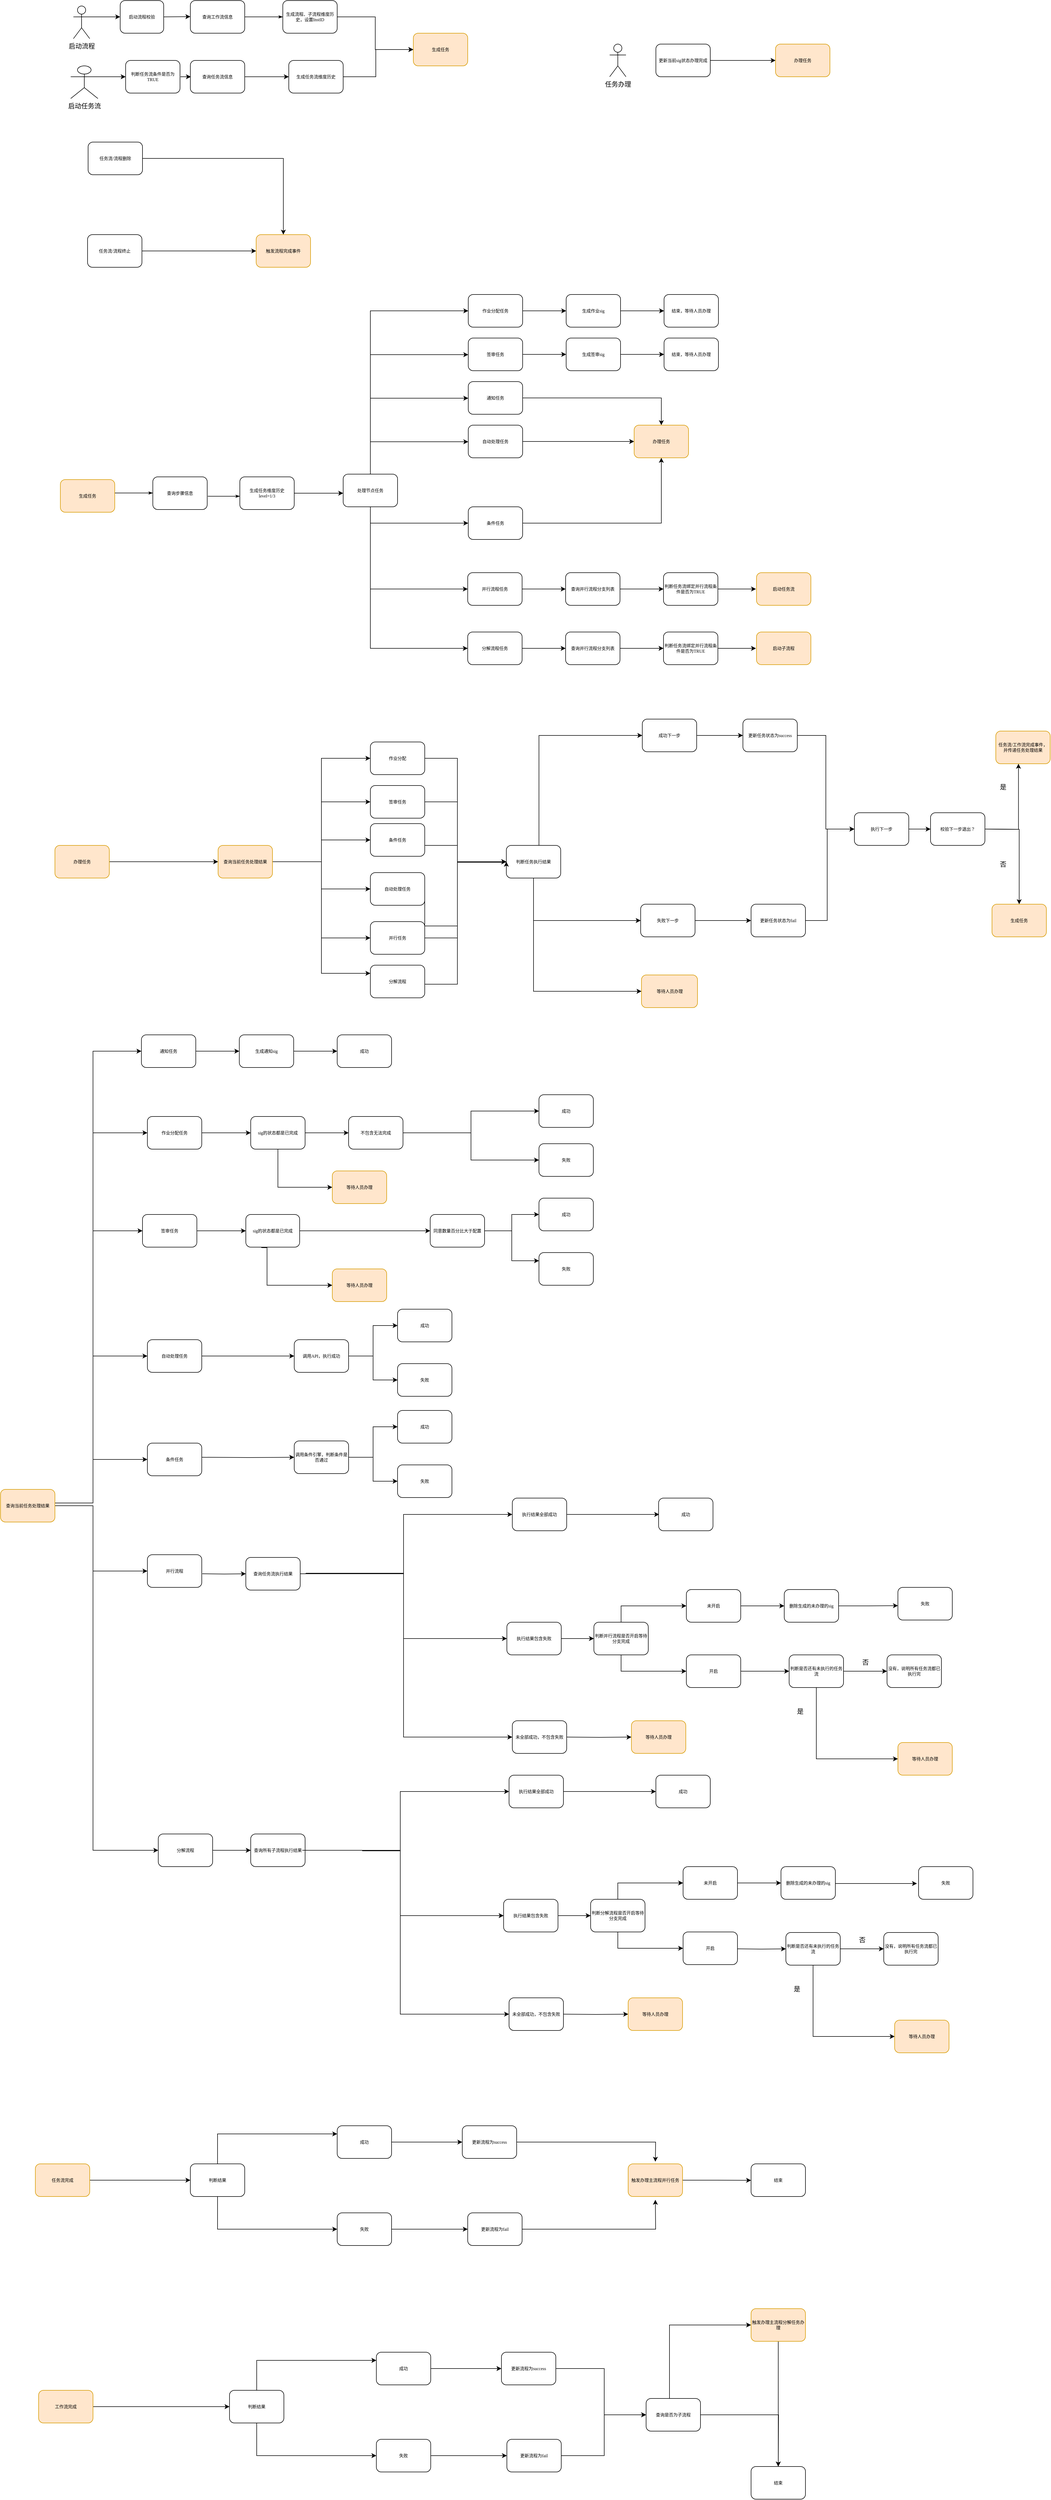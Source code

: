 <mxfile version="21.3.0" type="github">
  <diagram name="Page-1" id="74e2e168-ea6b-b213-b513-2b3c1d86103e">
    <mxGraphModel dx="1434" dy="756" grid="1" gridSize="10" guides="1" tooltips="1" connect="1" arrows="1" fold="1" page="1" pageScale="1" pageWidth="1100" pageHeight="850" background="none" math="0" shadow="0">
      <root>
        <mxCell id="0" />
        <mxCell id="1" parent="0" />
        <mxCell id="Mo1ELPvoSkXUBXak0MwU-165" value="任务办理" style="shape=umlActor;verticalLabelPosition=bottom;verticalAlign=top;html=1;outlineConnect=0;" parent="1" vertex="1">
          <mxGeometry x="1250" y="290" width="30" height="60" as="geometry" />
        </mxCell>
        <mxCell id="Cpj89J8UDJRiFhrv2RQw-767" style="edgeStyle=orthogonalEdgeStyle;rounded=0;orthogonalLoop=1;jettySize=auto;html=1;exitX=1;exitY=0.333;exitDx=0;exitDy=0;exitPerimeter=0;" edge="1" parent="1" source="Mo1ELPvoSkXUBXak0MwU-166" target="Cpj89J8UDJRiFhrv2RQw-798">
          <mxGeometry relative="1" as="geometry">
            <Array as="points">
              <mxPoint x="400" y="240" />
            </Array>
          </mxGeometry>
        </mxCell>
        <mxCell id="Mo1ELPvoSkXUBXak0MwU-166" value="启动流程" style="shape=umlActor;verticalLabelPosition=bottom;verticalAlign=top;html=1;outlineConnect=0;" parent="1" vertex="1">
          <mxGeometry x="264" y="220" width="30" height="60" as="geometry" />
        </mxCell>
        <mxCell id="Mo1ELPvoSkXUBXak0MwU-212" value="查询工作流信息" style="rounded=1;whiteSpace=wrap;html=1;shadow=0;labelBackgroundColor=none;strokeWidth=1;fontFamily=Verdana;fontSize=8;align=center;" parent="1" vertex="1">
          <mxGeometry x="479" y="210" width="100" height="60" as="geometry" />
        </mxCell>
        <mxCell id="Cpj89J8UDJRiFhrv2RQw-533" style="edgeStyle=orthogonalEdgeStyle;rounded=0;orthogonalLoop=1;jettySize=auto;html=1;exitX=1;exitY=0.5;exitDx=0;exitDy=0;entryX=0;entryY=0.5;entryDx=0;entryDy=0;" edge="1" parent="1" source="Mo1ELPvoSkXUBXak0MwU-213" target="Cpj89J8UDJRiFhrv2RQw-532">
          <mxGeometry relative="1" as="geometry" />
        </mxCell>
        <mxCell id="Mo1ELPvoSkXUBXak0MwU-213" value="更新当前sig状态办理完成" style="rounded=1;whiteSpace=wrap;html=1;shadow=0;labelBackgroundColor=none;strokeWidth=1;fontFamily=Verdana;fontSize=8;align=center;" parent="1" vertex="1">
          <mxGeometry x="1335" y="290" width="100" height="60" as="geometry" />
        </mxCell>
        <mxCell id="Mo1ELPvoSkXUBXak0MwU-214" style="edgeStyle=orthogonalEdgeStyle;rounded=1;html=1;labelBackgroundColor=none;startArrow=none;startFill=0;startSize=5;endArrow=classicThin;endFill=1;endSize=5;jettySize=auto;orthogonalLoop=1;strokeWidth=1;fontFamily=Verdana;fontSize=8" parent="1" source="Mo1ELPvoSkXUBXak0MwU-212" target="Mo1ELPvoSkXUBXak0MwU-215" edge="1">
          <mxGeometry relative="1" as="geometry" />
        </mxCell>
        <mxCell id="Cpj89J8UDJRiFhrv2RQw-18" style="edgeStyle=orthogonalEdgeStyle;rounded=0;orthogonalLoop=1;jettySize=auto;html=1;exitX=1;exitY=0.5;exitDx=0;exitDy=0;entryX=0;entryY=0.5;entryDx=0;entryDy=0;" edge="1" parent="1" source="Mo1ELPvoSkXUBXak0MwU-215" target="Cpj89J8UDJRiFhrv2RQw-17">
          <mxGeometry relative="1" as="geometry" />
        </mxCell>
        <mxCell id="Mo1ELPvoSkXUBXak0MwU-215" value="生成流程、子流程维度历史，设置InstID" style="rounded=1;whiteSpace=wrap;html=1;shadow=0;labelBackgroundColor=none;strokeWidth=1;fontFamily=Verdana;fontSize=8;align=center;" parent="1" vertex="1">
          <mxGeometry x="649" y="210" width="100" height="60" as="geometry" />
        </mxCell>
        <mxCell id="Cpj89J8UDJRiFhrv2RQw-17" value="生成任务" style="rounded=1;whiteSpace=wrap;html=1;shadow=0;labelBackgroundColor=none;strokeWidth=1;fontFamily=Verdana;fontSize=8;align=center;fillColor=#ffe6cc;strokeColor=#d79b00;" vertex="1" parent="1">
          <mxGeometry x="889" y="270" width="100" height="60" as="geometry" />
        </mxCell>
        <mxCell id="Cpj89J8UDJRiFhrv2RQw-252" style="edgeStyle=orthogonalEdgeStyle;rounded=1;html=1;labelBackgroundColor=none;startArrow=none;startFill=0;startSize=5;endArrow=classicThin;endFill=1;endSize=5;jettySize=auto;orthogonalLoop=1;strokeWidth=1;fontFamily=Verdana;fontSize=8" edge="1" parent="1">
          <mxGeometry relative="1" as="geometry">
            <mxPoint x="340" y="1114.66" as="sourcePoint" />
            <mxPoint x="410" y="1114.66" as="targetPoint" />
          </mxGeometry>
        </mxCell>
        <mxCell id="Cpj89J8UDJRiFhrv2RQw-253" value="查询步骤信息" style="rounded=1;whiteSpace=wrap;html=1;shadow=0;labelBackgroundColor=none;strokeWidth=1;fontFamily=Verdana;fontSize=8;align=center;" vertex="1" parent="1">
          <mxGeometry x="410" y="1085" width="100" height="60" as="geometry" />
        </mxCell>
        <mxCell id="Cpj89J8UDJRiFhrv2RQw-254" value="生成任务维度历史&lt;br&gt;level=1/3" style="rounded=1;whiteSpace=wrap;html=1;shadow=0;labelBackgroundColor=none;strokeWidth=1;fontFamily=Verdana;fontSize=8;align=center;" vertex="1" parent="1">
          <mxGeometry x="570" y="1085" width="100" height="60" as="geometry" />
        </mxCell>
        <mxCell id="Cpj89J8UDJRiFhrv2RQw-255" value="" style="edgeStyle=orthogonalEdgeStyle;rounded=0;orthogonalLoop=1;jettySize=auto;html=1;exitX=0.5;exitY=0;exitDx=0;exitDy=0;entryX=0;entryY=0.5;entryDx=0;entryDy=0;" edge="1" parent="1" source="Cpj89J8UDJRiFhrv2RQw-258" target="Cpj89J8UDJRiFhrv2RQw-270">
          <mxGeometry relative="1" as="geometry">
            <mxPoint x="990" y="920" as="targetPoint" />
            <Array as="points">
              <mxPoint x="810" y="780" />
            </Array>
          </mxGeometry>
        </mxCell>
        <mxCell id="Cpj89J8UDJRiFhrv2RQw-256" style="edgeStyle=orthogonalEdgeStyle;rounded=0;orthogonalLoop=1;jettySize=auto;html=1;exitX=0.5;exitY=1;exitDx=0;exitDy=0;entryX=0;entryY=0.5;entryDx=0;entryDy=0;" edge="1" parent="1" source="Cpj89J8UDJRiFhrv2RQw-258" target="Cpj89J8UDJRiFhrv2RQw-321">
          <mxGeometry relative="1" as="geometry" />
        </mxCell>
        <mxCell id="Cpj89J8UDJRiFhrv2RQw-257" style="edgeStyle=orthogonalEdgeStyle;rounded=0;orthogonalLoop=1;jettySize=auto;html=1;exitX=0.5;exitY=1;exitDx=0;exitDy=0;entryX=0;entryY=0.5;entryDx=0;entryDy=0;" edge="1" parent="1" source="Cpj89J8UDJRiFhrv2RQw-258" target="Cpj89J8UDJRiFhrv2RQw-272">
          <mxGeometry relative="1" as="geometry" />
        </mxCell>
        <mxCell id="Cpj89J8UDJRiFhrv2RQw-258" value="处理节点任务" style="rounded=1;whiteSpace=wrap;html=1;shadow=0;labelBackgroundColor=none;strokeWidth=1;fontFamily=Verdana;fontSize=8;align=center;" vertex="1" parent="1">
          <mxGeometry x="760" y="1080" width="100" height="60" as="geometry" />
        </mxCell>
        <mxCell id="Cpj89J8UDJRiFhrv2RQw-259" style="edgeStyle=orthogonalEdgeStyle;rounded=1;html=1;labelBackgroundColor=none;startArrow=none;startFill=0;startSize=5;endArrow=classicThin;endFill=1;endSize=5;jettySize=auto;orthogonalLoop=1;strokeWidth=1;fontFamily=Verdana;fontSize=8;exitX=1.011;exitY=0.593;exitDx=0;exitDy=0;exitPerimeter=0;" edge="1" parent="1" source="Cpj89J8UDJRiFhrv2RQw-253" target="Cpj89J8UDJRiFhrv2RQw-254">
          <mxGeometry relative="1" as="geometry">
            <mxPoint x="350.0" y="1124.66" as="sourcePoint" />
            <mxPoint x="420.0" y="1124.66" as="targetPoint" />
            <Array as="points">
              <mxPoint x="550" y="1120" />
              <mxPoint x="550" y="1120" />
            </Array>
          </mxGeometry>
        </mxCell>
        <mxCell id="Cpj89J8UDJRiFhrv2RQw-260" value="" style="edgeStyle=orthogonalEdgeStyle;rounded=0;orthogonalLoop=1;jettySize=auto;html=1;" edge="1" parent="1" source="Cpj89J8UDJRiFhrv2RQw-254" target="Cpj89J8UDJRiFhrv2RQw-258">
          <mxGeometry relative="1" as="geometry">
            <Array as="points">
              <mxPoint x="710" y="1115" />
              <mxPoint x="710" y="1115" />
            </Array>
          </mxGeometry>
        </mxCell>
        <mxCell id="Cpj89J8UDJRiFhrv2RQw-261" value="" style="edgeStyle=orthogonalEdgeStyle;rounded=0;orthogonalLoop=1;jettySize=auto;html=1;" edge="1" parent="1">
          <mxGeometry relative="1" as="geometry">
            <mxPoint x="810" y="939.5" as="sourcePoint" />
            <mxPoint x="990" y="940.5" as="targetPoint" />
            <Array as="points">
              <mxPoint x="810" y="940.5" />
              <mxPoint x="990" y="940.5" />
            </Array>
          </mxGeometry>
        </mxCell>
        <mxCell id="Cpj89J8UDJRiFhrv2RQw-262" value="" style="edgeStyle=orthogonalEdgeStyle;rounded=0;orthogonalLoop=1;jettySize=auto;html=1;entryX=0;entryY=0.5;entryDx=0;entryDy=0;" edge="1" parent="1" target="Cpj89J8UDJRiFhrv2RQw-274">
          <mxGeometry relative="1" as="geometry">
            <mxPoint x="810" y="1220" as="sourcePoint" />
            <mxPoint x="970" y="1220" as="targetPoint" />
            <Array as="points">
              <mxPoint x="810" y="1170" />
            </Array>
          </mxGeometry>
        </mxCell>
        <mxCell id="Cpj89J8UDJRiFhrv2RQw-263" value="" style="edgeStyle=orthogonalEdgeStyle;rounded=0;orthogonalLoop=1;jettySize=auto;html=1;" edge="1" parent="1" source="Cpj89J8UDJRiFhrv2RQw-264" target="Cpj89J8UDJRiFhrv2RQw-535">
          <mxGeometry relative="1" as="geometry">
            <mxPoint x="1170" y="1020" as="targetPoint" />
          </mxGeometry>
        </mxCell>
        <mxCell id="Cpj89J8UDJRiFhrv2RQw-264" value="自动处理任务" style="rounded=1;whiteSpace=wrap;html=1;shadow=0;labelBackgroundColor=none;strokeWidth=1;fontFamily=Verdana;fontSize=8;align=center;" vertex="1" parent="1">
          <mxGeometry x="990" y="990" width="100" height="60" as="geometry" />
        </mxCell>
        <mxCell id="Cpj89J8UDJRiFhrv2RQw-265" value="" style="edgeStyle=orthogonalEdgeStyle;rounded=0;orthogonalLoop=1;jettySize=auto;html=1;" edge="1" parent="1" source="Cpj89J8UDJRiFhrv2RQw-266" target="Cpj89J8UDJRiFhrv2RQw-535">
          <mxGeometry relative="1" as="geometry">
            <mxPoint x="1170" y="940.0" as="targetPoint" />
          </mxGeometry>
        </mxCell>
        <mxCell id="Cpj89J8UDJRiFhrv2RQw-266" value="通知任务" style="rounded=1;whiteSpace=wrap;html=1;shadow=0;labelBackgroundColor=none;strokeWidth=1;fontFamily=Verdana;fontSize=8;align=center;" vertex="1" parent="1">
          <mxGeometry x="990" y="910" width="100" height="60" as="geometry" />
        </mxCell>
        <mxCell id="Cpj89J8UDJRiFhrv2RQw-267" value="" style="edgeStyle=orthogonalEdgeStyle;rounded=0;orthogonalLoop=1;jettySize=auto;html=1;" edge="1" parent="1" source="Cpj89J8UDJRiFhrv2RQw-268" target="Cpj89J8UDJRiFhrv2RQw-278">
          <mxGeometry relative="1" as="geometry" />
        </mxCell>
        <mxCell id="Cpj89J8UDJRiFhrv2RQw-268" value="签审任务" style="rounded=1;whiteSpace=wrap;html=1;shadow=0;labelBackgroundColor=none;strokeWidth=1;fontFamily=Verdana;fontSize=8;align=center;" vertex="1" parent="1">
          <mxGeometry x="990" y="830" width="100" height="60" as="geometry" />
        </mxCell>
        <mxCell id="Cpj89J8UDJRiFhrv2RQw-269" value="" style="edgeStyle=orthogonalEdgeStyle;rounded=0;orthogonalLoop=1;jettySize=auto;html=1;" edge="1" parent="1" source="Cpj89J8UDJRiFhrv2RQw-270" target="Cpj89J8UDJRiFhrv2RQw-276">
          <mxGeometry relative="1" as="geometry" />
        </mxCell>
        <mxCell id="Cpj89J8UDJRiFhrv2RQw-270" value="作业分配任务" style="rounded=1;whiteSpace=wrap;html=1;shadow=0;labelBackgroundColor=none;strokeWidth=1;fontFamily=Verdana;fontSize=8;align=center;" vertex="1" parent="1">
          <mxGeometry x="990" y="750" width="100" height="60" as="geometry" />
        </mxCell>
        <mxCell id="Cpj89J8UDJRiFhrv2RQw-271" value="" style="edgeStyle=orthogonalEdgeStyle;rounded=0;orthogonalLoop=1;jettySize=auto;html=1;" edge="1" parent="1" source="Cpj89J8UDJRiFhrv2RQw-272" target="Cpj89J8UDJRiFhrv2RQw-284">
          <mxGeometry relative="1" as="geometry" />
        </mxCell>
        <mxCell id="Cpj89J8UDJRiFhrv2RQw-272" value="并行流程任务" style="rounded=1;whiteSpace=wrap;html=1;shadow=0;labelBackgroundColor=none;strokeWidth=1;fontFamily=Verdana;fontSize=8;align=center;" vertex="1" parent="1">
          <mxGeometry x="989" y="1261" width="100" height="60" as="geometry" />
        </mxCell>
        <mxCell id="Cpj89J8UDJRiFhrv2RQw-273" value="" style="edgeStyle=orthogonalEdgeStyle;rounded=0;orthogonalLoop=1;jettySize=auto;html=1;entryX=0.5;entryY=1;entryDx=0;entryDy=0;" edge="1" parent="1" source="Cpj89J8UDJRiFhrv2RQw-274" target="Cpj89J8UDJRiFhrv2RQw-535">
          <mxGeometry relative="1" as="geometry">
            <mxPoint x="1170" y="1170" as="targetPoint" />
          </mxGeometry>
        </mxCell>
        <mxCell id="Cpj89J8UDJRiFhrv2RQw-274" value="条件任务" style="rounded=1;whiteSpace=wrap;html=1;shadow=0;labelBackgroundColor=none;strokeWidth=1;fontFamily=Verdana;fontSize=8;align=center;" vertex="1" parent="1">
          <mxGeometry x="990" y="1140" width="100" height="60" as="geometry" />
        </mxCell>
        <mxCell id="Cpj89J8UDJRiFhrv2RQw-275" value="" style="edgeStyle=orthogonalEdgeStyle;rounded=0;orthogonalLoop=1;jettySize=auto;html=1;" edge="1" parent="1" source="Cpj89J8UDJRiFhrv2RQw-276" target="Cpj89J8UDJRiFhrv2RQw-291">
          <mxGeometry relative="1" as="geometry" />
        </mxCell>
        <mxCell id="Cpj89J8UDJRiFhrv2RQw-276" value="生成作业sig" style="rounded=1;whiteSpace=wrap;html=1;shadow=0;labelBackgroundColor=none;strokeWidth=1;fontFamily=Verdana;fontSize=8;align=center;" vertex="1" parent="1">
          <mxGeometry x="1170" y="750" width="100" height="60" as="geometry" />
        </mxCell>
        <mxCell id="Cpj89J8UDJRiFhrv2RQw-277" value="" style="edgeStyle=orthogonalEdgeStyle;rounded=0;orthogonalLoop=1;jettySize=auto;html=1;" edge="1" parent="1" source="Cpj89J8UDJRiFhrv2RQw-278" target="Cpj89J8UDJRiFhrv2RQw-292">
          <mxGeometry relative="1" as="geometry" />
        </mxCell>
        <mxCell id="Cpj89J8UDJRiFhrv2RQw-278" value="生成签审sig" style="rounded=1;whiteSpace=wrap;html=1;shadow=0;labelBackgroundColor=none;strokeWidth=1;fontFamily=Verdana;fontSize=8;align=center;" vertex="1" parent="1">
          <mxGeometry x="1170" y="830" width="100" height="60" as="geometry" />
        </mxCell>
        <mxCell id="Cpj89J8UDJRiFhrv2RQw-283" value="" style="edgeStyle=orthogonalEdgeStyle;rounded=0;orthogonalLoop=1;jettySize=auto;html=1;" edge="1" parent="1" source="Cpj89J8UDJRiFhrv2RQw-284" target="Cpj89J8UDJRiFhrv2RQw-287">
          <mxGeometry relative="1" as="geometry" />
        </mxCell>
        <mxCell id="Cpj89J8UDJRiFhrv2RQw-284" value="查询并行流程分支列表" style="rounded=1;whiteSpace=wrap;html=1;shadow=0;labelBackgroundColor=none;strokeWidth=1;fontFamily=Verdana;fontSize=8;align=center;" vertex="1" parent="1">
          <mxGeometry x="1169" y="1261" width="100" height="60" as="geometry" />
        </mxCell>
        <mxCell id="Cpj89J8UDJRiFhrv2RQw-285" value="" style="edgeStyle=orthogonalEdgeStyle;rounded=0;orthogonalLoop=1;jettySize=auto;html=1;" edge="1" parent="1">
          <mxGeometry relative="1" as="geometry">
            <mxPoint x="810" y="859.5" as="sourcePoint" />
            <mxPoint x="990" y="860.5" as="targetPoint" />
            <Array as="points">
              <mxPoint x="810" y="860.5" />
            </Array>
          </mxGeometry>
        </mxCell>
        <mxCell id="Cpj89J8UDJRiFhrv2RQw-286" value="" style="edgeStyle=orthogonalEdgeStyle;rounded=0;orthogonalLoop=1;jettySize=auto;html=1;" edge="1" parent="1" source="Cpj89J8UDJRiFhrv2RQw-287">
          <mxGeometry relative="1" as="geometry">
            <mxPoint x="1519" y="1291" as="targetPoint" />
          </mxGeometry>
        </mxCell>
        <mxCell id="Cpj89J8UDJRiFhrv2RQw-287" value="判断任务流绑定并行流程条件是否为TRUE" style="rounded=1;whiteSpace=wrap;html=1;shadow=0;labelBackgroundColor=none;strokeWidth=1;fontFamily=Verdana;fontSize=8;align=center;" vertex="1" parent="1">
          <mxGeometry x="1349" y="1261" width="100" height="60" as="geometry" />
        </mxCell>
        <mxCell id="Cpj89J8UDJRiFhrv2RQw-290" value="启动任务流" style="rounded=1;whiteSpace=wrap;html=1;shadow=0;labelBackgroundColor=none;strokeWidth=1;fontFamily=Verdana;fontSize=8;align=center;fillColor=#ffe6cc;strokeColor=#d79b00;" vertex="1" parent="1">
          <mxGeometry x="1520" y="1261" width="100" height="60" as="geometry" />
        </mxCell>
        <mxCell id="Cpj89J8UDJRiFhrv2RQw-291" value="结束，等待人员办理" style="rounded=1;whiteSpace=wrap;html=1;shadow=0;labelBackgroundColor=none;strokeWidth=1;fontFamily=Verdana;fontSize=8;align=center;" vertex="1" parent="1">
          <mxGeometry x="1350" y="750" width="100" height="60" as="geometry" />
        </mxCell>
        <mxCell id="Cpj89J8UDJRiFhrv2RQw-292" value="结束，等待人员办理" style="rounded=1;whiteSpace=wrap;html=1;shadow=0;labelBackgroundColor=none;strokeWidth=1;fontFamily=Verdana;fontSize=8;align=center;" vertex="1" parent="1">
          <mxGeometry x="1350" y="830" width="100" height="60" as="geometry" />
        </mxCell>
        <mxCell id="Cpj89J8UDJRiFhrv2RQw-305" value="" style="edgeStyle=orthogonalEdgeStyle;rounded=0;orthogonalLoop=1;jettySize=auto;html=1;" edge="1" parent="1">
          <mxGeometry relative="1" as="geometry">
            <mxPoint x="810" y="1019.5" as="sourcePoint" />
            <mxPoint x="990" y="1020.5" as="targetPoint" />
            <Array as="points">
              <mxPoint x="810" y="1020.5" />
              <mxPoint x="990" y="1020.5" />
            </Array>
          </mxGeometry>
        </mxCell>
        <mxCell id="Cpj89J8UDJRiFhrv2RQw-319" value="生成任务" style="rounded=1;whiteSpace=wrap;html=1;shadow=0;labelBackgroundColor=none;strokeWidth=1;fontFamily=Verdana;fontSize=8;align=center;fillColor=#ffe6cc;strokeColor=#d79b00;" vertex="1" parent="1">
          <mxGeometry x="240" y="1090" width="100" height="60" as="geometry" />
        </mxCell>
        <mxCell id="Cpj89J8UDJRiFhrv2RQw-320" value="" style="edgeStyle=orthogonalEdgeStyle;rounded=0;orthogonalLoop=1;jettySize=auto;html=1;" edge="1" parent="1" source="Cpj89J8UDJRiFhrv2RQw-321" target="Cpj89J8UDJRiFhrv2RQw-323">
          <mxGeometry relative="1" as="geometry" />
        </mxCell>
        <mxCell id="Cpj89J8UDJRiFhrv2RQw-321" value="分解流程任务" style="rounded=1;whiteSpace=wrap;html=1;shadow=0;labelBackgroundColor=none;strokeWidth=1;fontFamily=Verdana;fontSize=8;align=center;" vertex="1" parent="1">
          <mxGeometry x="989" y="1370" width="100" height="60" as="geometry" />
        </mxCell>
        <mxCell id="Cpj89J8UDJRiFhrv2RQw-322" value="" style="edgeStyle=orthogonalEdgeStyle;rounded=0;orthogonalLoop=1;jettySize=auto;html=1;" edge="1" parent="1" source="Cpj89J8UDJRiFhrv2RQw-323" target="Cpj89J8UDJRiFhrv2RQw-325">
          <mxGeometry relative="1" as="geometry" />
        </mxCell>
        <mxCell id="Cpj89J8UDJRiFhrv2RQw-323" value="查询并行流程分支列表" style="rounded=1;whiteSpace=wrap;html=1;shadow=0;labelBackgroundColor=none;strokeWidth=1;fontFamily=Verdana;fontSize=8;align=center;" vertex="1" parent="1">
          <mxGeometry x="1169" y="1370" width="100" height="60" as="geometry" />
        </mxCell>
        <mxCell id="Cpj89J8UDJRiFhrv2RQw-324" value="" style="edgeStyle=orthogonalEdgeStyle;rounded=0;orthogonalLoop=1;jettySize=auto;html=1;" edge="1" parent="1" source="Cpj89J8UDJRiFhrv2RQw-325">
          <mxGeometry relative="1" as="geometry">
            <mxPoint x="1519" y="1400" as="targetPoint" />
          </mxGeometry>
        </mxCell>
        <mxCell id="Cpj89J8UDJRiFhrv2RQw-325" value="判断任务流绑定并行流程条件是否为TRUE" style="rounded=1;whiteSpace=wrap;html=1;shadow=0;labelBackgroundColor=none;strokeWidth=1;fontFamily=Verdana;fontSize=8;align=center;" vertex="1" parent="1">
          <mxGeometry x="1349" y="1370" width="100" height="60" as="geometry" />
        </mxCell>
        <mxCell id="Cpj89J8UDJRiFhrv2RQw-328" value="启动子流程" style="rounded=1;whiteSpace=wrap;html=1;shadow=0;labelBackgroundColor=none;strokeWidth=1;fontFamily=Verdana;fontSize=8;align=center;fillColor=#ffe6cc;strokeColor=#d79b00;" vertex="1" parent="1">
          <mxGeometry x="1520" y="1370" width="100" height="60" as="geometry" />
        </mxCell>
        <mxCell id="Cpj89J8UDJRiFhrv2RQw-741" style="edgeStyle=orthogonalEdgeStyle;rounded=0;orthogonalLoop=1;jettySize=auto;html=1;exitX=1;exitY=0.5;exitDx=0;exitDy=0;entryX=0;entryY=0.5;entryDx=0;entryDy=0;" edge="1" parent="1" source="Cpj89J8UDJRiFhrv2RQw-329" target="Cpj89J8UDJRiFhrv2RQw-473">
          <mxGeometry relative="1" as="geometry" />
        </mxCell>
        <mxCell id="Cpj89J8UDJRiFhrv2RQw-329" value="工作流完成" style="rounded=1;whiteSpace=wrap;html=1;shadow=0;labelBackgroundColor=none;strokeWidth=1;fontFamily=Verdana;fontSize=8;align=center;fillColor=#ffe6cc;strokeColor=#d79b00;" vertex="1" parent="1">
          <mxGeometry x="200" y="4600" width="100" height="60" as="geometry" />
        </mxCell>
        <mxCell id="Cpj89J8UDJRiFhrv2RQw-779" style="edgeStyle=orthogonalEdgeStyle;rounded=0;orthogonalLoop=1;jettySize=auto;html=1;exitX=0.5;exitY=1;exitDx=0;exitDy=0;entryX=0;entryY=0.5;entryDx=0;entryDy=0;" edge="1" parent="1" source="Cpj89J8UDJRiFhrv2RQw-369" target="Cpj89J8UDJRiFhrv2RQw-778">
          <mxGeometry relative="1" as="geometry" />
        </mxCell>
        <mxCell id="Cpj89J8UDJRiFhrv2RQw-369" value="判断任务执行结果" style="rounded=1;whiteSpace=wrap;html=1;shadow=0;labelBackgroundColor=none;strokeWidth=1;fontFamily=Verdana;fontSize=8;align=center;" vertex="1" parent="1">
          <mxGeometry x="1060" y="1762" width="100" height="60" as="geometry" />
        </mxCell>
        <mxCell id="Cpj89J8UDJRiFhrv2RQw-370" style="edgeStyle=orthogonalEdgeStyle;rounded=0;orthogonalLoop=1;jettySize=auto;html=1;exitX=1;exitY=0.5;exitDx=0;exitDy=0;entryX=0;entryY=0.5;entryDx=0;entryDy=0;" edge="1" parent="1" source="Cpj89J8UDJRiFhrv2RQw-372" target="Cpj89J8UDJRiFhrv2RQw-382">
          <mxGeometry relative="1" as="geometry">
            <mxPoint x="1500" y="1560" as="targetPoint" />
          </mxGeometry>
        </mxCell>
        <mxCell id="Cpj89J8UDJRiFhrv2RQw-372" value="成功下一步" style="rounded=1;whiteSpace=wrap;html=1;shadow=0;labelBackgroundColor=none;strokeWidth=1;fontFamily=Verdana;fontSize=8;align=center;" vertex="1" parent="1">
          <mxGeometry x="1310" y="1530" width="100" height="60" as="geometry" />
        </mxCell>
        <mxCell id="Cpj89J8UDJRiFhrv2RQw-375" value="失败下一步" style="rounded=1;whiteSpace=wrap;html=1;shadow=0;labelBackgroundColor=none;strokeWidth=1;fontFamily=Verdana;fontSize=8;align=center;" vertex="1" parent="1">
          <mxGeometry x="1307" y="1870" width="100" height="60" as="geometry" />
        </mxCell>
        <mxCell id="Cpj89J8UDJRiFhrv2RQw-377" value="" style="edgeStyle=orthogonalEdgeStyle;rounded=0;orthogonalLoop=1;jettySize=auto;html=1;" edge="1" parent="1" source="Cpj89J8UDJRiFhrv2RQw-369" target="Cpj89J8UDJRiFhrv2RQw-372">
          <mxGeometry relative="1" as="geometry">
            <Array as="points">
              <mxPoint x="1120" y="1560" />
            </Array>
          </mxGeometry>
        </mxCell>
        <mxCell id="Cpj89J8UDJRiFhrv2RQw-378" value="" style="edgeStyle=orthogonalEdgeStyle;rounded=0;orthogonalLoop=1;jettySize=auto;html=1;" edge="1" parent="1" source="Cpj89J8UDJRiFhrv2RQw-369" target="Cpj89J8UDJRiFhrv2RQw-375">
          <mxGeometry relative="1" as="geometry">
            <Array as="points">
              <mxPoint x="1110" y="1900" />
            </Array>
          </mxGeometry>
        </mxCell>
        <mxCell id="Cpj89J8UDJRiFhrv2RQw-593" style="edgeStyle=orthogonalEdgeStyle;rounded=0;orthogonalLoop=1;jettySize=auto;html=1;exitX=1;exitY=0.5;exitDx=0;exitDy=0;entryX=0;entryY=0.5;entryDx=0;entryDy=0;" edge="1" parent="1" source="Cpj89J8UDJRiFhrv2RQw-382" target="Cpj89J8UDJRiFhrv2RQw-592">
          <mxGeometry relative="1" as="geometry" />
        </mxCell>
        <mxCell id="Cpj89J8UDJRiFhrv2RQw-382" value="更新任务状态为success" style="rounded=1;whiteSpace=wrap;html=1;shadow=0;labelBackgroundColor=none;strokeWidth=1;fontFamily=Verdana;fontSize=8;align=center;" vertex="1" parent="1">
          <mxGeometry x="1495" y="1530" width="100" height="60" as="geometry" />
        </mxCell>
        <mxCell id="Cpj89J8UDJRiFhrv2RQw-387" value="生成任务" style="rounded=1;whiteSpace=wrap;html=1;shadow=0;labelBackgroundColor=none;strokeWidth=1;fontFamily=Verdana;fontSize=8;align=center;fillColor=#ffe6cc;strokeColor=#d79b00;" vertex="1" parent="1">
          <mxGeometry x="1953" y="1870" width="100" height="60" as="geometry" />
        </mxCell>
        <mxCell id="Cpj89J8UDJRiFhrv2RQw-391" style="edgeStyle=orthogonalEdgeStyle;rounded=0;orthogonalLoop=1;jettySize=auto;html=1;exitX=1;exitY=0.5;exitDx=0;exitDy=0;entryX=0;entryY=0.5;entryDx=0;entryDy=0;" edge="1" parent="1" target="Cpj89J8UDJRiFhrv2RQw-394" source="Cpj89J8UDJRiFhrv2RQw-375">
          <mxGeometry relative="1" as="geometry">
            <mxPoint x="1462" y="1900" as="targetPoint" />
            <mxPoint x="1372" y="1900" as="sourcePoint" />
          </mxGeometry>
        </mxCell>
        <mxCell id="Cpj89J8UDJRiFhrv2RQw-594" style="edgeStyle=orthogonalEdgeStyle;rounded=0;orthogonalLoop=1;jettySize=auto;html=1;exitX=1;exitY=0.5;exitDx=0;exitDy=0;entryX=0;entryY=0.5;entryDx=0;entryDy=0;" edge="1" parent="1" source="Cpj89J8UDJRiFhrv2RQw-394" target="Cpj89J8UDJRiFhrv2RQw-592">
          <mxGeometry relative="1" as="geometry">
            <mxPoint x="1660" y="1722" as="targetPoint" />
            <Array as="points">
              <mxPoint x="1650" y="1900" />
              <mxPoint x="1650" y="1732" />
            </Array>
          </mxGeometry>
        </mxCell>
        <mxCell id="Cpj89J8UDJRiFhrv2RQw-394" value="更新任务状态为fail" style="rounded=1;whiteSpace=wrap;html=1;shadow=0;labelBackgroundColor=none;strokeWidth=1;fontFamily=Verdana;fontSize=8;align=center;" vertex="1" parent="1">
          <mxGeometry x="1510" y="1870" width="100" height="60" as="geometry" />
        </mxCell>
        <mxCell id="Cpj89J8UDJRiFhrv2RQw-400" style="edgeStyle=orthogonalEdgeStyle;rounded=0;orthogonalLoop=1;jettySize=auto;html=1;exitX=1;exitY=0.5;exitDx=0;exitDy=0;" edge="1" parent="1">
          <mxGeometry relative="1" as="geometry">
            <mxPoint x="1815" y="3669" as="targetPoint" />
            <mxPoint x="1665" y="3669" as="sourcePoint" />
          </mxGeometry>
        </mxCell>
        <mxCell id="Cpj89J8UDJRiFhrv2RQw-401" value="失败" style="rounded=1;whiteSpace=wrap;html=1;shadow=0;labelBackgroundColor=none;strokeWidth=1;fontFamily=Verdana;fontSize=8;align=center;fillStyle=auto;" vertex="1" parent="1">
          <mxGeometry x="1818" y="3638" width="100" height="60" as="geometry" />
        </mxCell>
        <mxCell id="Cpj89J8UDJRiFhrv2RQw-571" style="edgeStyle=orthogonalEdgeStyle;rounded=0;orthogonalLoop=1;jettySize=auto;html=1;exitX=1;exitY=0.5;exitDx=0;exitDy=0;entryX=0;entryY=0.5;entryDx=0;entryDy=0;" edge="1" parent="1" source="Cpj89J8UDJRiFhrv2RQw-423" target="Cpj89J8UDJRiFhrv2RQw-570">
          <mxGeometry relative="1" as="geometry" />
        </mxCell>
        <mxCell id="Cpj89J8UDJRiFhrv2RQw-578" style="edgeStyle=orthogonalEdgeStyle;rounded=0;orthogonalLoop=1;jettySize=auto;html=1;exitX=1;exitY=0.5;exitDx=0;exitDy=0;entryX=0;entryY=0.5;entryDx=0;entryDy=0;" edge="1" parent="1" source="Cpj89J8UDJRiFhrv2RQw-423" target="Cpj89J8UDJRiFhrv2RQw-572">
          <mxGeometry relative="1" as="geometry" />
        </mxCell>
        <mxCell id="Cpj89J8UDJRiFhrv2RQw-579" style="edgeStyle=orthogonalEdgeStyle;rounded=0;orthogonalLoop=1;jettySize=auto;html=1;exitX=1;exitY=0.5;exitDx=0;exitDy=0;entryX=0;entryY=0.5;entryDx=0;entryDy=0;" edge="1" parent="1" source="Cpj89J8UDJRiFhrv2RQw-423" target="Cpj89J8UDJRiFhrv2RQw-573">
          <mxGeometry relative="1" as="geometry" />
        </mxCell>
        <mxCell id="Cpj89J8UDJRiFhrv2RQw-580" style="edgeStyle=orthogonalEdgeStyle;rounded=0;orthogonalLoop=1;jettySize=auto;html=1;exitX=1;exitY=0.5;exitDx=0;exitDy=0;entryX=0;entryY=0.5;entryDx=0;entryDy=0;" edge="1" parent="1" source="Cpj89J8UDJRiFhrv2RQw-423" target="Cpj89J8UDJRiFhrv2RQw-574">
          <mxGeometry relative="1" as="geometry" />
        </mxCell>
        <mxCell id="Cpj89J8UDJRiFhrv2RQw-581" style="edgeStyle=orthogonalEdgeStyle;rounded=0;orthogonalLoop=1;jettySize=auto;html=1;exitX=1;exitY=0.5;exitDx=0;exitDy=0;entryX=0;entryY=0.5;entryDx=0;entryDy=0;" edge="1" parent="1" source="Cpj89J8UDJRiFhrv2RQw-423" target="Cpj89J8UDJRiFhrv2RQw-575">
          <mxGeometry relative="1" as="geometry" />
        </mxCell>
        <mxCell id="Cpj89J8UDJRiFhrv2RQw-582" style="edgeStyle=orthogonalEdgeStyle;rounded=0;orthogonalLoop=1;jettySize=auto;html=1;exitX=1;exitY=0.5;exitDx=0;exitDy=0;entryX=0;entryY=0.25;entryDx=0;entryDy=0;" edge="1" parent="1" source="Cpj89J8UDJRiFhrv2RQw-423" target="Cpj89J8UDJRiFhrv2RQw-576">
          <mxGeometry relative="1" as="geometry" />
        </mxCell>
        <mxCell id="Cpj89J8UDJRiFhrv2RQw-423" value="查询当前任务处理结果" style="rounded=1;whiteSpace=wrap;html=1;shadow=0;labelBackgroundColor=none;strokeWidth=1;fontFamily=Verdana;fontSize=8;align=center;fillColor=#ffe6cc;strokeColor=#d79b00;" vertex="1" parent="1">
          <mxGeometry x="530" y="1762" width="100" height="60" as="geometry" />
        </mxCell>
        <mxCell id="Cpj89J8UDJRiFhrv2RQw-747" style="edgeStyle=orthogonalEdgeStyle;rounded=0;orthogonalLoop=1;jettySize=auto;html=1;exitX=1;exitY=0.5;exitDx=0;exitDy=0;entryX=0;entryY=0.5;entryDx=0;entryDy=0;" edge="1" parent="1" source="Cpj89J8UDJRiFhrv2RQw-439" target="Cpj89J8UDJRiFhrv2RQw-745">
          <mxGeometry relative="1" as="geometry">
            <Array as="points">
              <mxPoint x="1360" y="4645" />
              <mxPoint x="1360" y="4480" />
            </Array>
          </mxGeometry>
        </mxCell>
        <mxCell id="Cpj89J8UDJRiFhrv2RQw-749" style="edgeStyle=orthogonalEdgeStyle;rounded=0;orthogonalLoop=1;jettySize=auto;html=1;exitX=1;exitY=0.5;exitDx=0;exitDy=0;" edge="1" parent="1" source="Cpj89J8UDJRiFhrv2RQw-439">
          <mxGeometry relative="1" as="geometry">
            <mxPoint x="1560" y="4740" as="targetPoint" />
          </mxGeometry>
        </mxCell>
        <mxCell id="Cpj89J8UDJRiFhrv2RQw-439" value="查询是否为子流程" style="rounded=1;whiteSpace=wrap;html=1;shadow=0;labelBackgroundColor=none;strokeWidth=1;fontFamily=Verdana;fontSize=8;align=center;" vertex="1" parent="1">
          <mxGeometry x="1317" y="4615" width="100" height="60" as="geometry" />
        </mxCell>
        <mxCell id="Cpj89J8UDJRiFhrv2RQw-477" style="edgeStyle=orthogonalEdgeStyle;rounded=0;orthogonalLoop=1;jettySize=auto;html=1;exitX=0.5;exitY=0;exitDx=0;exitDy=0;entryX=0;entryY=0.25;entryDx=0;entryDy=0;" edge="1" parent="1" source="Cpj89J8UDJRiFhrv2RQw-473" target="Cpj89J8UDJRiFhrv2RQw-475">
          <mxGeometry relative="1" as="geometry" />
        </mxCell>
        <mxCell id="Cpj89J8UDJRiFhrv2RQw-478" style="edgeStyle=orthogonalEdgeStyle;rounded=0;orthogonalLoop=1;jettySize=auto;html=1;exitX=0.5;exitY=1;exitDx=0;exitDy=0;entryX=0;entryY=0.5;entryDx=0;entryDy=0;" edge="1" parent="1" source="Cpj89J8UDJRiFhrv2RQw-473" target="Cpj89J8UDJRiFhrv2RQw-476">
          <mxGeometry relative="1" as="geometry" />
        </mxCell>
        <mxCell id="Cpj89J8UDJRiFhrv2RQw-473" value="判断结果" style="rounded=1;whiteSpace=wrap;html=1;shadow=0;labelBackgroundColor=none;strokeWidth=1;fontFamily=Verdana;fontSize=8;align=center;" vertex="1" parent="1">
          <mxGeometry x="551" y="4600" width="100" height="60" as="geometry" />
        </mxCell>
        <mxCell id="Cpj89J8UDJRiFhrv2RQw-481" style="edgeStyle=orthogonalEdgeStyle;rounded=0;orthogonalLoop=1;jettySize=auto;html=1;exitX=1;exitY=0.5;exitDx=0;exitDy=0;entryX=0;entryY=0.5;entryDx=0;entryDy=0;" edge="1" parent="1" source="Cpj89J8UDJRiFhrv2RQw-475" target="Cpj89J8UDJRiFhrv2RQw-479">
          <mxGeometry relative="1" as="geometry" />
        </mxCell>
        <mxCell id="Cpj89J8UDJRiFhrv2RQw-475" value="成功" style="rounded=1;whiteSpace=wrap;html=1;shadow=0;labelBackgroundColor=none;strokeWidth=1;fontFamily=Verdana;fontSize=8;align=center;" vertex="1" parent="1">
          <mxGeometry x="821" y="4530" width="100" height="60" as="geometry" />
        </mxCell>
        <mxCell id="Cpj89J8UDJRiFhrv2RQw-482" style="edgeStyle=orthogonalEdgeStyle;rounded=0;orthogonalLoop=1;jettySize=auto;html=1;exitX=1;exitY=0.5;exitDx=0;exitDy=0;" edge="1" parent="1" source="Cpj89J8UDJRiFhrv2RQw-476" target="Cpj89J8UDJRiFhrv2RQw-480">
          <mxGeometry relative="1" as="geometry" />
        </mxCell>
        <mxCell id="Cpj89J8UDJRiFhrv2RQw-476" value="失败" style="rounded=1;whiteSpace=wrap;html=1;shadow=0;labelBackgroundColor=none;strokeWidth=1;fontFamily=Verdana;fontSize=8;align=center;" vertex="1" parent="1">
          <mxGeometry x="821" y="4690" width="100" height="60" as="geometry" />
        </mxCell>
        <mxCell id="Cpj89J8UDJRiFhrv2RQw-743" style="edgeStyle=orthogonalEdgeStyle;rounded=0;orthogonalLoop=1;jettySize=auto;html=1;exitX=1;exitY=0.5;exitDx=0;exitDy=0;entryX=0;entryY=0.5;entryDx=0;entryDy=0;" edge="1" parent="1" source="Cpj89J8UDJRiFhrv2RQw-479" target="Cpj89J8UDJRiFhrv2RQw-439">
          <mxGeometry relative="1" as="geometry">
            <Array as="points">
              <mxPoint x="1240" y="4560" />
              <mxPoint x="1240" y="4645" />
            </Array>
          </mxGeometry>
        </mxCell>
        <mxCell id="Cpj89J8UDJRiFhrv2RQw-479" value="更新流程为success" style="rounded=1;whiteSpace=wrap;html=1;shadow=0;labelBackgroundColor=none;strokeWidth=1;fontFamily=Verdana;fontSize=8;align=center;" vertex="1" parent="1">
          <mxGeometry x="1051" y="4530" width="100" height="60" as="geometry" />
        </mxCell>
        <mxCell id="Cpj89J8UDJRiFhrv2RQw-744" style="edgeStyle=orthogonalEdgeStyle;rounded=0;orthogonalLoop=1;jettySize=auto;html=1;exitX=1;exitY=0.5;exitDx=0;exitDy=0;entryX=0;entryY=0.5;entryDx=0;entryDy=0;" edge="1" parent="1" source="Cpj89J8UDJRiFhrv2RQw-480" target="Cpj89J8UDJRiFhrv2RQw-439">
          <mxGeometry relative="1" as="geometry">
            <Array as="points">
              <mxPoint x="1240" y="4720" />
              <mxPoint x="1240" y="4645" />
            </Array>
          </mxGeometry>
        </mxCell>
        <mxCell id="Cpj89J8UDJRiFhrv2RQw-480" value="更新流程为fail" style="rounded=1;whiteSpace=wrap;html=1;shadow=0;labelBackgroundColor=none;strokeWidth=1;fontFamily=Verdana;fontSize=8;align=center;" vertex="1" parent="1">
          <mxGeometry x="1061" y="4690" width="100" height="60" as="geometry" />
        </mxCell>
        <mxCell id="Cpj89J8UDJRiFhrv2RQw-532" value="办理任务" style="rounded=1;whiteSpace=wrap;html=1;shadow=0;labelBackgroundColor=none;strokeWidth=1;fontFamily=Verdana;fontSize=8;align=center;fillColor=#ffe6cc;strokeColor=#d79b00;" vertex="1" parent="1">
          <mxGeometry x="1555" y="290" width="100" height="60" as="geometry" />
        </mxCell>
        <mxCell id="Cpj89J8UDJRiFhrv2RQw-535" value="办理任务" style="rounded=1;whiteSpace=wrap;html=1;shadow=0;labelBackgroundColor=none;strokeWidth=1;fontFamily=Verdana;fontSize=8;align=center;fillColor=#ffe6cc;strokeColor=#d79b00;" vertex="1" parent="1">
          <mxGeometry x="1295" y="990" width="100" height="60" as="geometry" />
        </mxCell>
        <mxCell id="Cpj89J8UDJRiFhrv2RQw-566" style="edgeStyle=orthogonalEdgeStyle;rounded=0;orthogonalLoop=1;jettySize=auto;html=1;entryX=0.5;entryY=0;entryDx=0;entryDy=0;" edge="1" parent="1" source="Cpj89J8UDJRiFhrv2RQw-552" target="Cpj89J8UDJRiFhrv2RQw-565">
          <mxGeometry relative="1" as="geometry" />
        </mxCell>
        <mxCell id="Cpj89J8UDJRiFhrv2RQw-552" value="任务流/流程删除" style="rounded=1;whiteSpace=wrap;html=1;shadow=0;labelBackgroundColor=none;strokeWidth=1;fontFamily=Verdana;fontSize=8;align=center;" vertex="1" parent="1">
          <mxGeometry x="291" y="470" width="100" height="60" as="geometry" />
        </mxCell>
        <mxCell id="Cpj89J8UDJRiFhrv2RQw-564" style="edgeStyle=orthogonalEdgeStyle;rounded=0;orthogonalLoop=1;jettySize=auto;html=1;exitX=1;exitY=0.5;exitDx=0;exitDy=0;entryX=0;entryY=0.5;entryDx=0;entryDy=0;" edge="1" parent="1" source="Cpj89J8UDJRiFhrv2RQw-553" target="Cpj89J8UDJRiFhrv2RQw-565">
          <mxGeometry relative="1" as="geometry">
            <mxPoint x="600" y="660" as="targetPoint" />
          </mxGeometry>
        </mxCell>
        <mxCell id="Cpj89J8UDJRiFhrv2RQw-553" value="任务流/流程终止" style="rounded=1;whiteSpace=wrap;html=1;shadow=0;labelBackgroundColor=none;strokeWidth=1;fontFamily=Verdana;fontSize=8;align=center;" vertex="1" parent="1">
          <mxGeometry x="290" y="640" width="100" height="60" as="geometry" />
        </mxCell>
        <mxCell id="Cpj89J8UDJRiFhrv2RQw-565" value="触发流程完成事件" style="rounded=1;whiteSpace=wrap;html=1;shadow=0;labelBackgroundColor=none;strokeWidth=1;fontFamily=Verdana;fontSize=8;align=center;fillColor=#ffe6cc;strokeColor=#d79b00;" vertex="1" parent="1">
          <mxGeometry x="600" y="640" width="100" height="60" as="geometry" />
        </mxCell>
        <mxCell id="Cpj89J8UDJRiFhrv2RQw-590" style="edgeStyle=orthogonalEdgeStyle;rounded=0;orthogonalLoop=1;jettySize=auto;html=1;exitX=1;exitY=0.5;exitDx=0;exitDy=0;entryX=0;entryY=0.5;entryDx=0;entryDy=0;" edge="1" parent="1" source="Cpj89J8UDJRiFhrv2RQw-569" target="Cpj89J8UDJRiFhrv2RQw-423">
          <mxGeometry relative="1" as="geometry" />
        </mxCell>
        <mxCell id="Cpj89J8UDJRiFhrv2RQw-569" value="办理任务" style="rounded=1;whiteSpace=wrap;html=1;shadow=0;labelBackgroundColor=none;strokeWidth=1;fontFamily=Verdana;fontSize=8;align=center;fillColor=#ffe6cc;strokeColor=#d79b00;" vertex="1" parent="1">
          <mxGeometry x="230" y="1762" width="100" height="60" as="geometry" />
        </mxCell>
        <mxCell id="Cpj89J8UDJRiFhrv2RQw-583" style="edgeStyle=orthogonalEdgeStyle;rounded=0;orthogonalLoop=1;jettySize=auto;html=1;exitX=1;exitY=0.5;exitDx=0;exitDy=0;entryX=0;entryY=0.5;entryDx=0;entryDy=0;" edge="1" parent="1" source="Cpj89J8UDJRiFhrv2RQw-570" target="Cpj89J8UDJRiFhrv2RQw-369">
          <mxGeometry relative="1" as="geometry">
            <Array as="points">
              <mxPoint x="970" y="1602" />
              <mxPoint x="970" y="1792" />
            </Array>
          </mxGeometry>
        </mxCell>
        <mxCell id="Cpj89J8UDJRiFhrv2RQw-570" value="作业分配" style="rounded=1;whiteSpace=wrap;html=1;shadow=0;labelBackgroundColor=none;strokeWidth=1;fontFamily=Verdana;fontSize=8;align=center;" vertex="1" parent="1">
          <mxGeometry x="810" y="1572" width="100" height="60" as="geometry" />
        </mxCell>
        <mxCell id="Cpj89J8UDJRiFhrv2RQw-584" style="edgeStyle=orthogonalEdgeStyle;rounded=0;orthogonalLoop=1;jettySize=auto;html=1;exitX=1;exitY=0.5;exitDx=0;exitDy=0;" edge="1" parent="1" source="Cpj89J8UDJRiFhrv2RQw-572">
          <mxGeometry relative="1" as="geometry">
            <mxPoint x="1060" y="1792" as="targetPoint" />
            <Array as="points">
              <mxPoint x="970" y="1682" />
              <mxPoint x="970" y="1792" />
            </Array>
          </mxGeometry>
        </mxCell>
        <mxCell id="Cpj89J8UDJRiFhrv2RQw-572" value="签审任务" style="rounded=1;whiteSpace=wrap;html=1;shadow=0;labelBackgroundColor=none;strokeWidth=1;fontFamily=Verdana;fontSize=8;align=center;" vertex="1" parent="1">
          <mxGeometry x="810" y="1652" width="100" height="60" as="geometry" />
        </mxCell>
        <mxCell id="Cpj89J8UDJRiFhrv2RQw-585" style="edgeStyle=orthogonalEdgeStyle;rounded=0;orthogonalLoop=1;jettySize=auto;html=1;exitX=1;exitY=0.5;exitDx=0;exitDy=0;" edge="1" parent="1" source="Cpj89J8UDJRiFhrv2RQw-573">
          <mxGeometry relative="1" as="geometry">
            <mxPoint x="1060" y="1792" as="targetPoint" />
            <Array as="points">
              <mxPoint x="970" y="1762" />
              <mxPoint x="970" y="1793" />
              <mxPoint x="1060" y="1793" />
            </Array>
          </mxGeometry>
        </mxCell>
        <mxCell id="Cpj89J8UDJRiFhrv2RQw-573" value="条件任务" style="rounded=1;whiteSpace=wrap;html=1;shadow=0;labelBackgroundColor=none;strokeWidth=1;fontFamily=Verdana;fontSize=8;align=center;" vertex="1" parent="1">
          <mxGeometry x="810" y="1722" width="100" height="60" as="geometry" />
        </mxCell>
        <mxCell id="Cpj89J8UDJRiFhrv2RQw-586" style="edgeStyle=orthogonalEdgeStyle;rounded=0;orthogonalLoop=1;jettySize=auto;html=1;exitX=1;exitY=0.5;exitDx=0;exitDy=0;" edge="1" parent="1" source="Cpj89J8UDJRiFhrv2RQw-574">
          <mxGeometry relative="1" as="geometry">
            <mxPoint x="1060" y="1792" as="targetPoint" />
            <Array as="points">
              <mxPoint x="910" y="1910" />
              <mxPoint x="970" y="1910" />
              <mxPoint x="970" y="1792" />
            </Array>
          </mxGeometry>
        </mxCell>
        <mxCell id="Cpj89J8UDJRiFhrv2RQw-574" value="自动处理任务" style="rounded=1;whiteSpace=wrap;html=1;shadow=0;labelBackgroundColor=none;strokeWidth=1;fontFamily=Verdana;fontSize=8;align=center;" vertex="1" parent="1">
          <mxGeometry x="810" y="1812" width="100" height="60" as="geometry" />
        </mxCell>
        <mxCell id="Cpj89J8UDJRiFhrv2RQw-587" style="edgeStyle=orthogonalEdgeStyle;rounded=0;orthogonalLoop=1;jettySize=auto;html=1;exitX=1;exitY=0.5;exitDx=0;exitDy=0;" edge="1" parent="1" source="Cpj89J8UDJRiFhrv2RQw-575">
          <mxGeometry relative="1" as="geometry">
            <mxPoint x="1060" y="1792" as="targetPoint" />
            <Array as="points">
              <mxPoint x="970" y="1932" />
              <mxPoint x="970" y="1792" />
            </Array>
          </mxGeometry>
        </mxCell>
        <mxCell id="Cpj89J8UDJRiFhrv2RQw-575" value="并行任务" style="rounded=1;whiteSpace=wrap;html=1;shadow=0;labelBackgroundColor=none;strokeWidth=1;fontFamily=Verdana;fontSize=8;align=center;" vertex="1" parent="1">
          <mxGeometry x="810" y="1902" width="100" height="60" as="geometry" />
        </mxCell>
        <mxCell id="Cpj89J8UDJRiFhrv2RQw-588" style="edgeStyle=orthogonalEdgeStyle;rounded=0;orthogonalLoop=1;jettySize=auto;html=1;exitX=1;exitY=0.5;exitDx=0;exitDy=0;" edge="1" parent="1" source="Cpj89J8UDJRiFhrv2RQw-576">
          <mxGeometry relative="1" as="geometry">
            <mxPoint x="1060" y="1792" as="targetPoint" />
            <Array as="points">
              <mxPoint x="970" y="2017" />
              <mxPoint x="970" y="1792" />
            </Array>
          </mxGeometry>
        </mxCell>
        <mxCell id="Cpj89J8UDJRiFhrv2RQw-576" value="分解流程" style="rounded=1;whiteSpace=wrap;html=1;shadow=0;labelBackgroundColor=none;strokeWidth=1;fontFamily=Verdana;fontSize=8;align=center;" vertex="1" parent="1">
          <mxGeometry x="810" y="1982" width="100" height="60" as="geometry" />
        </mxCell>
        <mxCell id="Cpj89J8UDJRiFhrv2RQw-655" style="edgeStyle=orthogonalEdgeStyle;rounded=0;orthogonalLoop=1;jettySize=auto;html=1;exitX=1;exitY=0.5;exitDx=0;exitDy=0;entryX=0.417;entryY=1;entryDx=0;entryDy=0;entryPerimeter=0;" edge="1" parent="1" target="Cpj89J8UDJRiFhrv2RQw-654">
          <mxGeometry relative="1" as="geometry">
            <mxPoint x="1940" y="1732" as="sourcePoint" />
          </mxGeometry>
        </mxCell>
        <mxCell id="Cpj89J8UDJRiFhrv2RQw-656" style="edgeStyle=orthogonalEdgeStyle;rounded=0;orthogonalLoop=1;jettySize=auto;html=1;exitX=1;exitY=0.5;exitDx=0;exitDy=0;" edge="1" parent="1" target="Cpj89J8UDJRiFhrv2RQw-387">
          <mxGeometry relative="1" as="geometry">
            <mxPoint x="1940" y="1732" as="sourcePoint" />
          </mxGeometry>
        </mxCell>
        <mxCell id="Cpj89J8UDJRiFhrv2RQw-781" style="edgeStyle=orthogonalEdgeStyle;rounded=0;orthogonalLoop=1;jettySize=auto;html=1;exitX=1;exitY=0.5;exitDx=0;exitDy=0;entryX=0;entryY=0.5;entryDx=0;entryDy=0;" edge="1" parent="1" source="Cpj89J8UDJRiFhrv2RQw-592" target="Cpj89J8UDJRiFhrv2RQw-780">
          <mxGeometry relative="1" as="geometry" />
        </mxCell>
        <mxCell id="Cpj89J8UDJRiFhrv2RQw-592" value="执行下一步" style="rounded=1;whiteSpace=wrap;html=1;shadow=0;labelBackgroundColor=none;strokeWidth=1;fontFamily=Verdana;fontSize=8;align=center;" vertex="1" parent="1">
          <mxGeometry x="1700" y="1702" width="100" height="60" as="geometry" />
        </mxCell>
        <mxCell id="Cpj89J8UDJRiFhrv2RQw-721" style="edgeStyle=orthogonalEdgeStyle;rounded=0;orthogonalLoop=1;jettySize=auto;html=1;exitX=1;exitY=0.5;exitDx=0;exitDy=0;entryX=0;entryY=0.5;entryDx=0;entryDy=0;" edge="1" parent="1" source="Cpj89J8UDJRiFhrv2RQw-597" target="Cpj89J8UDJRiFhrv2RQw-600">
          <mxGeometry relative="1" as="geometry">
            <Array as="points">
              <mxPoint x="300" y="2970" />
              <mxPoint x="300" y="2700" />
            </Array>
          </mxGeometry>
        </mxCell>
        <mxCell id="Cpj89J8UDJRiFhrv2RQw-722" style="edgeStyle=orthogonalEdgeStyle;rounded=0;orthogonalLoop=1;jettySize=auto;html=1;exitX=1;exitY=0.5;exitDx=0;exitDy=0;entryX=0;entryY=0.5;entryDx=0;entryDy=0;" edge="1" parent="1" source="Cpj89J8UDJRiFhrv2RQw-597" target="Cpj89J8UDJRiFhrv2RQw-598">
          <mxGeometry relative="1" as="geometry">
            <Array as="points">
              <mxPoint x="300" y="2970" />
              <mxPoint x="300" y="2290" />
            </Array>
          </mxGeometry>
        </mxCell>
        <mxCell id="Cpj89J8UDJRiFhrv2RQw-723" style="edgeStyle=orthogonalEdgeStyle;rounded=0;orthogonalLoop=1;jettySize=auto;html=1;exitX=1;exitY=0.5;exitDx=0;exitDy=0;entryX=0;entryY=0.5;entryDx=0;entryDy=0;" edge="1" parent="1" source="Cpj89J8UDJRiFhrv2RQw-597" target="Cpj89J8UDJRiFhrv2RQw-599">
          <mxGeometry relative="1" as="geometry">
            <Array as="points">
              <mxPoint x="300" y="2970" />
              <mxPoint x="300" y="2470" />
            </Array>
          </mxGeometry>
        </mxCell>
        <mxCell id="Cpj89J8UDJRiFhrv2RQw-724" style="edgeStyle=orthogonalEdgeStyle;rounded=0;orthogonalLoop=1;jettySize=auto;html=1;exitX=1;exitY=0.5;exitDx=0;exitDy=0;entryX=0;entryY=0.5;entryDx=0;entryDy=0;" edge="1" parent="1" source="Cpj89J8UDJRiFhrv2RQw-597" target="Cpj89J8UDJRiFhrv2RQw-622">
          <mxGeometry relative="1" as="geometry">
            <Array as="points">
              <mxPoint x="300" y="2970" />
              <mxPoint x="300" y="2890" />
            </Array>
          </mxGeometry>
        </mxCell>
        <mxCell id="Cpj89J8UDJRiFhrv2RQw-725" style="edgeStyle=orthogonalEdgeStyle;rounded=0;orthogonalLoop=1;jettySize=auto;html=1;exitX=1;exitY=0.5;exitDx=0;exitDy=0;entryX=0;entryY=0.5;entryDx=0;entryDy=0;" edge="1" parent="1" source="Cpj89J8UDJRiFhrv2RQw-597" target="Cpj89J8UDJRiFhrv2RQw-653">
          <mxGeometry relative="1" as="geometry">
            <Array as="points">
              <mxPoint x="300" y="2975" />
              <mxPoint x="300" y="3095" />
            </Array>
          </mxGeometry>
        </mxCell>
        <mxCell id="Cpj89J8UDJRiFhrv2RQw-726" style="edgeStyle=orthogonalEdgeStyle;rounded=0;orthogonalLoop=1;jettySize=auto;html=1;exitX=1;exitY=0.5;exitDx=0;exitDy=0;entryX=0;entryY=0.5;entryDx=0;entryDy=0;" edge="1" parent="1" source="Cpj89J8UDJRiFhrv2RQw-597" target="Cpj89J8UDJRiFhrv2RQw-718">
          <mxGeometry relative="1" as="geometry">
            <Array as="points">
              <mxPoint x="300" y="2975" />
              <mxPoint x="300" y="3608" />
            </Array>
          </mxGeometry>
        </mxCell>
        <mxCell id="Cpj89J8UDJRiFhrv2RQw-756" style="edgeStyle=orthogonalEdgeStyle;rounded=0;orthogonalLoop=1;jettySize=auto;html=1;exitX=1;exitY=0.5;exitDx=0;exitDy=0;entryX=0;entryY=0.5;entryDx=0;entryDy=0;" edge="1" parent="1" source="Cpj89J8UDJRiFhrv2RQw-597" target="Cpj89J8UDJRiFhrv2RQw-754">
          <mxGeometry relative="1" as="geometry">
            <Array as="points">
              <mxPoint x="230" y="2970" />
              <mxPoint x="300" y="2970" />
              <mxPoint x="300" y="2140" />
            </Array>
          </mxGeometry>
        </mxCell>
        <mxCell id="Cpj89J8UDJRiFhrv2RQw-597" value="查询当前任务处理结果" style="rounded=1;whiteSpace=wrap;html=1;shadow=0;labelBackgroundColor=none;strokeWidth=1;fontFamily=Verdana;fontSize=8;align=center;fillColor=#ffe6cc;strokeColor=#d79b00;" vertex="1" parent="1">
          <mxGeometry x="130" y="2945" width="100" height="60" as="geometry" />
        </mxCell>
        <mxCell id="Cpj89J8UDJRiFhrv2RQw-633" style="edgeStyle=orthogonalEdgeStyle;rounded=0;orthogonalLoop=1;jettySize=auto;html=1;exitX=1;exitY=0.5;exitDx=0;exitDy=0;entryX=0;entryY=0.5;entryDx=0;entryDy=0;" edge="1" parent="1" source="Cpj89J8UDJRiFhrv2RQw-598" target="Cpj89J8UDJRiFhrv2RQw-611">
          <mxGeometry relative="1" as="geometry" />
        </mxCell>
        <mxCell id="Cpj89J8UDJRiFhrv2RQw-598" value="作业分配任务" style="rounded=1;whiteSpace=wrap;html=1;shadow=0;labelBackgroundColor=none;strokeWidth=1;fontFamily=Verdana;fontSize=8;align=center;" vertex="1" parent="1">
          <mxGeometry x="400" y="2260" width="100" height="60" as="geometry" />
        </mxCell>
        <mxCell id="Cpj89J8UDJRiFhrv2RQw-637" style="edgeStyle=orthogonalEdgeStyle;rounded=0;orthogonalLoop=1;jettySize=auto;html=1;exitX=1;exitY=0.5;exitDx=0;exitDy=0;entryX=0;entryY=0.5;entryDx=0;entryDy=0;" edge="1" parent="1" source="Cpj89J8UDJRiFhrv2RQw-599" target="Cpj89J8UDJRiFhrv2RQw-627">
          <mxGeometry relative="1" as="geometry">
            <mxPoint x="590" y="2470" as="targetPoint" />
          </mxGeometry>
        </mxCell>
        <mxCell id="Cpj89J8UDJRiFhrv2RQw-599" value="签审任务" style="rounded=1;whiteSpace=wrap;html=1;shadow=0;labelBackgroundColor=none;strokeWidth=1;fontFamily=Verdana;fontSize=8;align=center;" vertex="1" parent="1">
          <mxGeometry x="391" y="2440" width="100" height="60" as="geometry" />
        </mxCell>
        <mxCell id="Cpj89J8UDJRiFhrv2RQw-642" style="edgeStyle=orthogonalEdgeStyle;rounded=0;orthogonalLoop=1;jettySize=auto;html=1;exitX=1;exitY=0.5;exitDx=0;exitDy=0;" edge="1" parent="1" source="Cpj89J8UDJRiFhrv2RQw-600" target="Cpj89J8UDJRiFhrv2RQw-641">
          <mxGeometry relative="1" as="geometry" />
        </mxCell>
        <mxCell id="Cpj89J8UDJRiFhrv2RQw-600" value="自动处理任务" style="rounded=1;whiteSpace=wrap;html=1;shadow=0;labelBackgroundColor=none;strokeWidth=1;fontFamily=Verdana;fontSize=8;align=center;" vertex="1" parent="1">
          <mxGeometry x="400" y="2670" width="100" height="60" as="geometry" />
        </mxCell>
        <mxCell id="Cpj89J8UDJRiFhrv2RQw-635" style="edgeStyle=orthogonalEdgeStyle;rounded=0;orthogonalLoop=1;jettySize=auto;html=1;exitX=1;exitY=0.5;exitDx=0;exitDy=0;entryX=0;entryY=0.5;entryDx=0;entryDy=0;" edge="1" parent="1" source="Cpj89J8UDJRiFhrv2RQw-602" target="Cpj89J8UDJRiFhrv2RQw-629">
          <mxGeometry relative="1" as="geometry" />
        </mxCell>
        <mxCell id="Cpj89J8UDJRiFhrv2RQw-636" style="edgeStyle=orthogonalEdgeStyle;rounded=0;orthogonalLoop=1;jettySize=auto;html=1;exitX=1;exitY=0.5;exitDx=0;exitDy=0;entryX=0;entryY=0.5;entryDx=0;entryDy=0;" edge="1" parent="1" source="Cpj89J8UDJRiFhrv2RQw-602" target="Cpj89J8UDJRiFhrv2RQw-630">
          <mxGeometry relative="1" as="geometry" />
        </mxCell>
        <mxCell id="Cpj89J8UDJRiFhrv2RQw-602" value="不包含无法完成" style="rounded=1;whiteSpace=wrap;html=1;shadow=0;labelBackgroundColor=none;strokeWidth=1;fontFamily=Verdana;fontSize=8;align=center;" vertex="1" parent="1">
          <mxGeometry x="770" y="2260" width="100" height="60" as="geometry" />
        </mxCell>
        <mxCell id="Cpj89J8UDJRiFhrv2RQw-639" style="edgeStyle=orthogonalEdgeStyle;rounded=0;orthogonalLoop=1;jettySize=auto;html=1;exitX=1;exitY=0.5;exitDx=0;exitDy=0;entryX=0;entryY=0.5;entryDx=0;entryDy=0;" edge="1" parent="1" source="Cpj89J8UDJRiFhrv2RQw-608" target="Cpj89J8UDJRiFhrv2RQw-631">
          <mxGeometry relative="1" as="geometry" />
        </mxCell>
        <mxCell id="Cpj89J8UDJRiFhrv2RQw-640" style="edgeStyle=orthogonalEdgeStyle;rounded=0;orthogonalLoop=1;jettySize=auto;html=1;exitX=1;exitY=0.5;exitDx=0;exitDy=0;entryX=0;entryY=0.25;entryDx=0;entryDy=0;" edge="1" parent="1" source="Cpj89J8UDJRiFhrv2RQw-608" target="Cpj89J8UDJRiFhrv2RQw-632">
          <mxGeometry relative="1" as="geometry" />
        </mxCell>
        <mxCell id="Cpj89J8UDJRiFhrv2RQw-608" value="同意数量百分比大于配置" style="rounded=1;whiteSpace=wrap;html=1;shadow=0;labelBackgroundColor=none;strokeWidth=1;fontFamily=Verdana;fontSize=8;align=center;" vertex="1" parent="1">
          <mxGeometry x="920" y="2440" width="100" height="60" as="geometry" />
        </mxCell>
        <mxCell id="Cpj89J8UDJRiFhrv2RQw-691" style="edgeStyle=orthogonalEdgeStyle;rounded=0;orthogonalLoop=1;jettySize=auto;html=1;exitX=0.5;exitY=1;exitDx=0;exitDy=0;entryX=0;entryY=0.5;entryDx=0;entryDy=0;" edge="1" parent="1" source="Cpj89J8UDJRiFhrv2RQw-611" target="Cpj89J8UDJRiFhrv2RQw-688">
          <mxGeometry relative="1" as="geometry" />
        </mxCell>
        <mxCell id="Cpj89J8UDJRiFhrv2RQw-800" style="edgeStyle=orthogonalEdgeStyle;rounded=0;orthogonalLoop=1;jettySize=auto;html=1;exitX=1;exitY=0.5;exitDx=0;exitDy=0;entryX=0;entryY=0.5;entryDx=0;entryDy=0;" edge="1" parent="1" source="Cpj89J8UDJRiFhrv2RQw-611" target="Cpj89J8UDJRiFhrv2RQw-602">
          <mxGeometry relative="1" as="geometry" />
        </mxCell>
        <mxCell id="Cpj89J8UDJRiFhrv2RQw-611" value="sig的状态都是已完成" style="rounded=1;whiteSpace=wrap;html=1;shadow=0;labelBackgroundColor=none;strokeWidth=1;fontFamily=Verdana;fontSize=8;align=center;" vertex="1" parent="1">
          <mxGeometry x="590" y="2260" width="100" height="60" as="geometry" />
        </mxCell>
        <mxCell id="Cpj89J8UDJRiFhrv2RQw-622" value="条件任务" style="rounded=1;whiteSpace=wrap;html=1;shadow=0;labelBackgroundColor=none;strokeWidth=1;fontFamily=Verdana;fontSize=8;align=center;" vertex="1" parent="1">
          <mxGeometry x="400" y="2860" width="100" height="60" as="geometry" />
        </mxCell>
        <mxCell id="Cpj89J8UDJRiFhrv2RQw-638" style="edgeStyle=orthogonalEdgeStyle;rounded=0;orthogonalLoop=1;jettySize=auto;html=1;exitX=1;exitY=0.5;exitDx=0;exitDy=0;entryX=0;entryY=0.5;entryDx=0;entryDy=0;" edge="1" parent="1" source="Cpj89J8UDJRiFhrv2RQw-627" target="Cpj89J8UDJRiFhrv2RQw-608">
          <mxGeometry relative="1" as="geometry" />
        </mxCell>
        <mxCell id="Cpj89J8UDJRiFhrv2RQw-627" value="sig的状态都是已完成" style="rounded=1;whiteSpace=wrap;html=1;shadow=0;labelBackgroundColor=none;strokeWidth=1;fontFamily=Verdana;fontSize=8;align=center;" vertex="1" parent="1">
          <mxGeometry x="581" y="2440" width="99" height="60" as="geometry" />
        </mxCell>
        <mxCell id="Cpj89J8UDJRiFhrv2RQw-629" value="成功" style="rounded=1;whiteSpace=wrap;html=1;shadow=0;labelBackgroundColor=none;strokeWidth=1;fontFamily=Verdana;fontSize=8;align=center;" vertex="1" parent="1">
          <mxGeometry x="1120" y="2220" width="100" height="60" as="geometry" />
        </mxCell>
        <mxCell id="Cpj89J8UDJRiFhrv2RQw-630" value="失败" style="rounded=1;whiteSpace=wrap;html=1;shadow=0;labelBackgroundColor=none;strokeWidth=1;fontFamily=Verdana;fontSize=8;align=center;" vertex="1" parent="1">
          <mxGeometry x="1120" y="2310" width="100" height="60" as="geometry" />
        </mxCell>
        <mxCell id="Cpj89J8UDJRiFhrv2RQw-631" value="成功" style="rounded=1;whiteSpace=wrap;html=1;shadow=0;labelBackgroundColor=none;strokeWidth=1;fontFamily=Verdana;fontSize=8;align=center;" vertex="1" parent="1">
          <mxGeometry x="1120" y="2410" width="100" height="60" as="geometry" />
        </mxCell>
        <mxCell id="Cpj89J8UDJRiFhrv2RQw-632" value="失败" style="rounded=1;whiteSpace=wrap;html=1;shadow=0;labelBackgroundColor=none;strokeWidth=1;fontFamily=Verdana;fontSize=8;align=center;" vertex="1" parent="1">
          <mxGeometry x="1120" y="2510" width="100" height="60" as="geometry" />
        </mxCell>
        <mxCell id="Cpj89J8UDJRiFhrv2RQw-645" style="edgeStyle=orthogonalEdgeStyle;rounded=0;orthogonalLoop=1;jettySize=auto;html=1;exitX=1;exitY=0.5;exitDx=0;exitDy=0;entryX=0;entryY=0.5;entryDx=0;entryDy=0;" edge="1" parent="1" source="Cpj89J8UDJRiFhrv2RQw-641" target="Cpj89J8UDJRiFhrv2RQw-643">
          <mxGeometry relative="1" as="geometry" />
        </mxCell>
        <mxCell id="Cpj89J8UDJRiFhrv2RQw-646" style="edgeStyle=orthogonalEdgeStyle;rounded=0;orthogonalLoop=1;jettySize=auto;html=1;exitX=1;exitY=0.5;exitDx=0;exitDy=0;" edge="1" parent="1" source="Cpj89J8UDJRiFhrv2RQw-641" target="Cpj89J8UDJRiFhrv2RQw-644">
          <mxGeometry relative="1" as="geometry" />
        </mxCell>
        <mxCell id="Cpj89J8UDJRiFhrv2RQw-641" value="调用API，执行成功" style="rounded=1;whiteSpace=wrap;html=1;shadow=0;labelBackgroundColor=none;strokeWidth=1;fontFamily=Verdana;fontSize=8;align=center;" vertex="1" parent="1">
          <mxGeometry x="670" y="2670" width="100" height="60" as="geometry" />
        </mxCell>
        <mxCell id="Cpj89J8UDJRiFhrv2RQw-643" value="成功" style="rounded=1;whiteSpace=wrap;html=1;shadow=0;labelBackgroundColor=none;strokeWidth=1;fontFamily=Verdana;fontSize=8;align=center;" vertex="1" parent="1">
          <mxGeometry x="860" y="2614" width="100" height="60" as="geometry" />
        </mxCell>
        <mxCell id="Cpj89J8UDJRiFhrv2RQw-644" value="失败" style="rounded=1;whiteSpace=wrap;html=1;shadow=0;labelBackgroundColor=none;strokeWidth=1;fontFamily=Verdana;fontSize=8;align=center;" vertex="1" parent="1">
          <mxGeometry x="860" y="2714" width="100" height="60" as="geometry" />
        </mxCell>
        <mxCell id="Cpj89J8UDJRiFhrv2RQw-647" style="edgeStyle=orthogonalEdgeStyle;rounded=0;orthogonalLoop=1;jettySize=auto;html=1;exitX=1;exitY=0.5;exitDx=0;exitDy=0;" edge="1" parent="1" target="Cpj89J8UDJRiFhrv2RQw-650">
          <mxGeometry relative="1" as="geometry">
            <mxPoint x="500" y="2886" as="sourcePoint" />
          </mxGeometry>
        </mxCell>
        <mxCell id="Cpj89J8UDJRiFhrv2RQw-648" style="edgeStyle=orthogonalEdgeStyle;rounded=0;orthogonalLoop=1;jettySize=auto;html=1;exitX=1;exitY=0.5;exitDx=0;exitDy=0;entryX=0;entryY=0.5;entryDx=0;entryDy=0;" edge="1" parent="1" source="Cpj89J8UDJRiFhrv2RQw-650" target="Cpj89J8UDJRiFhrv2RQw-651">
          <mxGeometry relative="1" as="geometry" />
        </mxCell>
        <mxCell id="Cpj89J8UDJRiFhrv2RQw-649" style="edgeStyle=orthogonalEdgeStyle;rounded=0;orthogonalLoop=1;jettySize=auto;html=1;exitX=1;exitY=0.5;exitDx=0;exitDy=0;" edge="1" parent="1" source="Cpj89J8UDJRiFhrv2RQw-650" target="Cpj89J8UDJRiFhrv2RQw-652">
          <mxGeometry relative="1" as="geometry" />
        </mxCell>
        <mxCell id="Cpj89J8UDJRiFhrv2RQw-650" value="调用条件引擎，判断条件是否通过" style="rounded=1;whiteSpace=wrap;html=1;shadow=0;labelBackgroundColor=none;strokeWidth=1;fontFamily=Verdana;fontSize=8;align=center;" vertex="1" parent="1">
          <mxGeometry x="670" y="2856" width="100" height="60" as="geometry" />
        </mxCell>
        <mxCell id="Cpj89J8UDJRiFhrv2RQw-651" value="成功" style="rounded=1;whiteSpace=wrap;html=1;shadow=0;labelBackgroundColor=none;strokeWidth=1;fontFamily=Verdana;fontSize=8;align=center;" vertex="1" parent="1">
          <mxGeometry x="860" y="2800" width="100" height="60" as="geometry" />
        </mxCell>
        <mxCell id="Cpj89J8UDJRiFhrv2RQw-652" value="失败" style="rounded=1;whiteSpace=wrap;html=1;shadow=0;labelBackgroundColor=none;strokeWidth=1;fontFamily=Verdana;fontSize=8;align=center;" vertex="1" parent="1">
          <mxGeometry x="860" y="2900" width="100" height="60" as="geometry" />
        </mxCell>
        <mxCell id="Cpj89J8UDJRiFhrv2RQw-653" value="并行流程" style="rounded=1;whiteSpace=wrap;html=1;shadow=0;labelBackgroundColor=none;strokeWidth=1;fontFamily=Verdana;fontSize=8;align=center;" vertex="1" parent="1">
          <mxGeometry x="400" y="3065" width="100" height="60" as="geometry" />
        </mxCell>
        <mxCell id="Cpj89J8UDJRiFhrv2RQw-654" value="任务流/工作流完成事件，并传递任务处理结果" style="rounded=1;whiteSpace=wrap;html=1;shadow=0;labelBackgroundColor=none;strokeWidth=1;fontFamily=Verdana;fontSize=8;align=center;fillColor=#ffe6cc;strokeColor=#d79b00;" vertex="1" parent="1">
          <mxGeometry x="1960" y="1552" width="100" height="60" as="geometry" />
        </mxCell>
        <mxCell id="Cpj89J8UDJRiFhrv2RQw-657" style="edgeStyle=orthogonalEdgeStyle;rounded=0;orthogonalLoop=1;jettySize=auto;html=1;exitX=1;exitY=0.5;exitDx=0;exitDy=0;entryX=0;entryY=0.5;entryDx=0;entryDy=0;" edge="1" parent="1" source="Cpj89J8UDJRiFhrv2RQw-658">
          <mxGeometry relative="1" as="geometry">
            <mxPoint x="1341" y="2991" as="targetPoint" />
          </mxGeometry>
        </mxCell>
        <mxCell id="Cpj89J8UDJRiFhrv2RQw-658" value="执行结果全部成功" style="rounded=1;whiteSpace=wrap;html=1;shadow=0;labelBackgroundColor=none;strokeWidth=1;fontFamily=Verdana;fontSize=8;align=center;" vertex="1" parent="1">
          <mxGeometry x="1071" y="2961" width="100" height="60" as="geometry" />
        </mxCell>
        <mxCell id="Cpj89J8UDJRiFhrv2RQw-659" value="" style="edgeStyle=orthogonalEdgeStyle;rounded=0;orthogonalLoop=1;jettySize=auto;html=1;" edge="1" parent="1" source="Cpj89J8UDJRiFhrv2RQw-660" target="Cpj89J8UDJRiFhrv2RQw-663">
          <mxGeometry relative="1" as="geometry" />
        </mxCell>
        <mxCell id="Cpj89J8UDJRiFhrv2RQw-660" value="执行结果包含失败" style="rounded=1;whiteSpace=wrap;html=1;shadow=0;labelBackgroundColor=none;strokeWidth=1;fontFamily=Verdana;fontSize=8;align=center;" vertex="1" parent="1">
          <mxGeometry x="1061" y="3189" width="100" height="60" as="geometry" />
        </mxCell>
        <mxCell id="Cpj89J8UDJRiFhrv2RQw-661" value="" style="edgeStyle=orthogonalEdgeStyle;rounded=0;orthogonalLoop=1;jettySize=auto;html=1;" edge="1" parent="1" source="Cpj89J8UDJRiFhrv2RQw-663" target="Cpj89J8UDJRiFhrv2RQw-667">
          <mxGeometry relative="1" as="geometry">
            <Array as="points">
              <mxPoint x="1271" y="3279" />
            </Array>
          </mxGeometry>
        </mxCell>
        <mxCell id="Cpj89J8UDJRiFhrv2RQw-662" value="" style="edgeStyle=orthogonalEdgeStyle;rounded=0;orthogonalLoop=1;jettySize=auto;html=1;entryX=0;entryY=0.5;entryDx=0;entryDy=0;" edge="1" parent="1" source="Cpj89J8UDJRiFhrv2RQw-663" target="Cpj89J8UDJRiFhrv2RQw-665">
          <mxGeometry relative="1" as="geometry">
            <mxPoint x="1361" y="3159" as="targetPoint" />
            <Array as="points">
              <mxPoint x="1271" y="3159" />
              <mxPoint x="1391" y="3159" />
            </Array>
          </mxGeometry>
        </mxCell>
        <mxCell id="Cpj89J8UDJRiFhrv2RQw-663" value="判断并行流程是否开启等待分支完成" style="rounded=1;whiteSpace=wrap;html=1;shadow=0;labelBackgroundColor=none;strokeWidth=1;fontFamily=Verdana;fontSize=8;align=center;direction=west;" vertex="1" parent="1">
          <mxGeometry x="1221" y="3189" width="100" height="60" as="geometry" />
        </mxCell>
        <mxCell id="Cpj89J8UDJRiFhrv2RQw-664" value="" style="edgeStyle=orthogonalEdgeStyle;rounded=0;orthogonalLoop=1;jettySize=auto;html=1;" edge="1" parent="1" source="Cpj89J8UDJRiFhrv2RQw-665" target="Cpj89J8UDJRiFhrv2RQw-671">
          <mxGeometry relative="1" as="geometry" />
        </mxCell>
        <mxCell id="Cpj89J8UDJRiFhrv2RQw-665" value="未开启" style="rounded=1;whiteSpace=wrap;html=1;shadow=0;labelBackgroundColor=none;strokeWidth=1;fontFamily=Verdana;fontSize=8;align=center;" vertex="1" parent="1">
          <mxGeometry x="1391" y="3129" width="100" height="60" as="geometry" />
        </mxCell>
        <mxCell id="Cpj89J8UDJRiFhrv2RQw-666" style="edgeStyle=orthogonalEdgeStyle;rounded=0;orthogonalLoop=1;jettySize=auto;html=1;exitX=1;exitY=0.5;exitDx=0;exitDy=0;entryX=0;entryY=0.5;entryDx=0;entryDy=0;" edge="1" parent="1" source="Cpj89J8UDJRiFhrv2RQw-667" target="Cpj89J8UDJRiFhrv2RQw-787">
          <mxGeometry relative="1" as="geometry" />
        </mxCell>
        <mxCell id="Cpj89J8UDJRiFhrv2RQw-667" value="开启" style="rounded=1;whiteSpace=wrap;html=1;shadow=0;labelBackgroundColor=none;strokeWidth=1;fontFamily=Verdana;fontSize=8;align=center;" vertex="1" parent="1">
          <mxGeometry x="1391" y="3249" width="100" height="60" as="geometry" />
        </mxCell>
        <mxCell id="Cpj89J8UDJRiFhrv2RQw-668" value="等待人员办理" style="rounded=1;whiteSpace=wrap;html=1;shadow=0;labelBackgroundColor=none;strokeWidth=1;fontFamily=Verdana;fontSize=8;align=center;fillColor=#ffe6cc;strokeColor=#d79b00;" vertex="1" parent="1">
          <mxGeometry x="1780" y="3410" width="100" height="60" as="geometry" />
        </mxCell>
        <mxCell id="Cpj89J8UDJRiFhrv2RQw-669" value="" style="edgeStyle=orthogonalEdgeStyle;rounded=0;orthogonalLoop=1;jettySize=auto;html=1;entryX=0;entryY=0.5;entryDx=0;entryDy=0;" edge="1" parent="1" target="Cpj89J8UDJRiFhrv2RQw-658">
          <mxGeometry relative="1" as="geometry">
            <mxPoint x="801" y="3100" as="sourcePoint" />
            <mxPoint x="871" y="3099" as="targetPoint" />
            <Array as="points">
              <mxPoint x="871" y="3100" />
              <mxPoint x="871" y="2991" />
            </Array>
          </mxGeometry>
        </mxCell>
        <mxCell id="Cpj89J8UDJRiFhrv2RQw-670" style="edgeStyle=orthogonalEdgeStyle;rounded=0;orthogonalLoop=1;jettySize=auto;html=1;entryX=0;entryY=0.5;entryDx=0;entryDy=0;" edge="1" parent="1" target="Cpj89J8UDJRiFhrv2RQw-660">
          <mxGeometry relative="1" as="geometry">
            <mxPoint x="691" y="3099" as="sourcePoint" />
            <Array as="points">
              <mxPoint x="871" y="3099" />
              <mxPoint x="871" y="3219" />
            </Array>
          </mxGeometry>
        </mxCell>
        <mxCell id="Cpj89J8UDJRiFhrv2RQw-682" style="edgeStyle=orthogonalEdgeStyle;rounded=0;orthogonalLoop=1;jettySize=auto;html=1;exitX=1;exitY=0.5;exitDx=0;exitDy=0;" edge="1" parent="1" source="Cpj89J8UDJRiFhrv2RQw-671">
          <mxGeometry relative="1" as="geometry">
            <mxPoint x="1780" y="3158.571" as="targetPoint" />
          </mxGeometry>
        </mxCell>
        <mxCell id="Cpj89J8UDJRiFhrv2RQw-671" value="删除生成的未办理的sig" style="rounded=1;whiteSpace=wrap;html=1;shadow=0;labelBackgroundColor=none;strokeWidth=1;fontFamily=Verdana;fontSize=8;align=center;" vertex="1" parent="1">
          <mxGeometry x="1571" y="3129" width="100" height="60" as="geometry" />
        </mxCell>
        <mxCell id="Cpj89J8UDJRiFhrv2RQw-675" style="edgeStyle=orthogonalEdgeStyle;rounded=0;orthogonalLoop=1;jettySize=auto;html=1;exitX=1;exitY=0.5;exitDx=0;exitDy=0;entryX=0;entryY=0.5;entryDx=0;entryDy=0;" edge="1" parent="1" target="Cpj89J8UDJRiFhrv2RQw-677">
          <mxGeometry relative="1" as="geometry">
            <mxPoint x="501" y="3100" as="sourcePoint" />
          </mxGeometry>
        </mxCell>
        <mxCell id="Cpj89J8UDJRiFhrv2RQw-676" style="edgeStyle=orthogonalEdgeStyle;rounded=0;orthogonalLoop=1;jettySize=auto;html=1;exitX=1;exitY=0.5;exitDx=0;exitDy=0;entryX=0;entryY=0.5;entryDx=0;entryDy=0;" edge="1" parent="1" source="Cpj89J8UDJRiFhrv2RQw-677" target="Cpj89J8UDJRiFhrv2RQw-678">
          <mxGeometry relative="1" as="geometry">
            <Array as="points">
              <mxPoint x="871" y="3100" />
              <mxPoint x="871" y="3400" />
            </Array>
          </mxGeometry>
        </mxCell>
        <mxCell id="Cpj89J8UDJRiFhrv2RQw-677" value="查询任务流执行结果" style="rounded=1;whiteSpace=wrap;html=1;shadow=0;labelBackgroundColor=none;strokeWidth=1;fontFamily=Verdana;fontSize=8;align=center;" vertex="1" parent="1">
          <mxGeometry x="581" y="3070" width="100" height="60" as="geometry" />
        </mxCell>
        <mxCell id="Cpj89J8UDJRiFhrv2RQw-678" value="未全部成功，不包含失败" style="rounded=1;whiteSpace=wrap;html=1;shadow=0;labelBackgroundColor=none;strokeWidth=1;fontFamily=Verdana;fontSize=8;align=center;" vertex="1" parent="1">
          <mxGeometry x="1071" y="3370" width="100" height="60" as="geometry" />
        </mxCell>
        <mxCell id="Cpj89J8UDJRiFhrv2RQw-679" style="edgeStyle=orthogonalEdgeStyle;rounded=0;orthogonalLoop=1;jettySize=auto;html=1;exitX=1;exitY=0.5;exitDx=0;exitDy=0;entryX=0;entryY=0.5;entryDx=0;entryDy=0;" edge="1" parent="1" target="Cpj89J8UDJRiFhrv2RQw-680">
          <mxGeometry relative="1" as="geometry">
            <mxPoint x="1171" y="3400" as="sourcePoint" />
          </mxGeometry>
        </mxCell>
        <mxCell id="Cpj89J8UDJRiFhrv2RQw-680" value="等待人员办理" style="rounded=1;whiteSpace=wrap;html=1;shadow=0;labelBackgroundColor=none;strokeWidth=1;fontFamily=Verdana;fontSize=8;align=center;fillColor=#ffe6cc;strokeColor=#d79b00;" vertex="1" parent="1">
          <mxGeometry x="1290" y="3370" width="100" height="60" as="geometry" />
        </mxCell>
        <mxCell id="Cpj89J8UDJRiFhrv2RQw-681" value="成功" style="rounded=1;whiteSpace=wrap;html=1;shadow=0;labelBackgroundColor=none;strokeWidth=1;fontFamily=Verdana;fontSize=8;align=center;" vertex="1" parent="1">
          <mxGeometry x="1340" y="2961" width="100" height="60" as="geometry" />
        </mxCell>
        <mxCell id="Cpj89J8UDJRiFhrv2RQw-683" value="失败" style="rounded=1;whiteSpace=wrap;html=1;shadow=0;labelBackgroundColor=none;strokeWidth=1;fontFamily=Verdana;fontSize=8;align=center;" vertex="1" parent="1">
          <mxGeometry x="1780" y="3125" width="100" height="60" as="geometry" />
        </mxCell>
        <mxCell id="Cpj89J8UDJRiFhrv2RQw-688" value="等待人员办理" style="rounded=1;whiteSpace=wrap;html=1;shadow=0;labelBackgroundColor=none;strokeWidth=1;fontFamily=Verdana;fontSize=8;align=center;fillColor=#ffe6cc;strokeColor=#d79b00;" vertex="1" parent="1">
          <mxGeometry x="740" y="2360" width="100" height="60" as="geometry" />
        </mxCell>
        <mxCell id="Cpj89J8UDJRiFhrv2RQw-692" style="edgeStyle=orthogonalEdgeStyle;rounded=0;orthogonalLoop=1;jettySize=auto;html=1;exitX=0.5;exitY=1;exitDx=0;exitDy=0;entryX=0;entryY=0.5;entryDx=0;entryDy=0;" edge="1" parent="1" target="Cpj89J8UDJRiFhrv2RQw-693">
          <mxGeometry relative="1" as="geometry">
            <mxPoint x="610" y="2500" as="sourcePoint" />
            <Array as="points">
              <mxPoint x="620" y="2501" />
              <mxPoint x="620" y="2570" />
            </Array>
          </mxGeometry>
        </mxCell>
        <mxCell id="Cpj89J8UDJRiFhrv2RQw-693" value="等待人员办理" style="rounded=1;whiteSpace=wrap;html=1;shadow=0;labelBackgroundColor=none;strokeWidth=1;fontFamily=Verdana;fontSize=8;align=center;fillColor=#ffe6cc;strokeColor=#d79b00;" vertex="1" parent="1">
          <mxGeometry x="740" y="2540" width="100" height="60" as="geometry" />
        </mxCell>
        <mxCell id="Cpj89J8UDJRiFhrv2RQw-695" value="查询所有子流程执行结果" style="rounded=1;whiteSpace=wrap;html=1;shadow=0;labelBackgroundColor=none;strokeWidth=1;fontFamily=Verdana;fontSize=8;align=center;" vertex="1" parent="1">
          <mxGeometry x="590" y="3578" width="100" height="60" as="geometry" />
        </mxCell>
        <mxCell id="Cpj89J8UDJRiFhrv2RQw-696" style="edgeStyle=orthogonalEdgeStyle;rounded=0;orthogonalLoop=1;jettySize=auto;html=1;exitX=1;exitY=0.5;exitDx=0;exitDy=0;entryX=0;entryY=0.5;entryDx=0;entryDy=0;" edge="1" parent="1" source="Cpj89J8UDJRiFhrv2RQw-697" target="Cpj89J8UDJRiFhrv2RQw-712">
          <mxGeometry relative="1" as="geometry" />
        </mxCell>
        <mxCell id="Cpj89J8UDJRiFhrv2RQw-697" value="执行结果全部成功" style="rounded=1;whiteSpace=wrap;html=1;shadow=0;labelBackgroundColor=none;strokeWidth=1;fontFamily=Verdana;fontSize=8;align=center;" vertex="1" parent="1">
          <mxGeometry x="1065" y="3470" width="100" height="60" as="geometry" />
        </mxCell>
        <mxCell id="Cpj89J8UDJRiFhrv2RQw-698" value="" style="edgeStyle=orthogonalEdgeStyle;rounded=0;orthogonalLoop=1;jettySize=auto;html=1;" edge="1" parent="1" source="Cpj89J8UDJRiFhrv2RQw-699" target="Cpj89J8UDJRiFhrv2RQw-702">
          <mxGeometry relative="1" as="geometry" />
        </mxCell>
        <mxCell id="Cpj89J8UDJRiFhrv2RQw-699" value="执行结果包含失败" style="rounded=1;whiteSpace=wrap;html=1;shadow=0;labelBackgroundColor=none;strokeWidth=1;fontFamily=Verdana;fontSize=8;align=center;" vertex="1" parent="1">
          <mxGeometry x="1055" y="3698" width="100" height="60" as="geometry" />
        </mxCell>
        <mxCell id="Cpj89J8UDJRiFhrv2RQw-700" value="" style="edgeStyle=orthogonalEdgeStyle;rounded=0;orthogonalLoop=1;jettySize=auto;html=1;" edge="1" parent="1" source="Cpj89J8UDJRiFhrv2RQw-702" target="Cpj89J8UDJRiFhrv2RQw-706">
          <mxGeometry relative="1" as="geometry">
            <Array as="points">
              <mxPoint x="1265" y="3788" />
            </Array>
          </mxGeometry>
        </mxCell>
        <mxCell id="Cpj89J8UDJRiFhrv2RQw-701" value="" style="edgeStyle=orthogonalEdgeStyle;rounded=0;orthogonalLoop=1;jettySize=auto;html=1;entryX=0;entryY=0.5;entryDx=0;entryDy=0;" edge="1" parent="1" source="Cpj89J8UDJRiFhrv2RQw-702" target="Cpj89J8UDJRiFhrv2RQw-704">
          <mxGeometry relative="1" as="geometry">
            <mxPoint x="1355" y="3668" as="targetPoint" />
            <Array as="points">
              <mxPoint x="1265" y="3668" />
              <mxPoint x="1385" y="3668" />
            </Array>
          </mxGeometry>
        </mxCell>
        <mxCell id="Cpj89J8UDJRiFhrv2RQw-702" value="判断分解流程是否开启等待分支完成" style="rounded=1;whiteSpace=wrap;html=1;shadow=0;labelBackgroundColor=none;strokeWidth=1;fontFamily=Verdana;fontSize=8;align=center;direction=west;" vertex="1" parent="1">
          <mxGeometry x="1215" y="3698" width="100" height="60" as="geometry" />
        </mxCell>
        <mxCell id="Cpj89J8UDJRiFhrv2RQw-703" value="" style="edgeStyle=orthogonalEdgeStyle;rounded=0;orthogonalLoop=1;jettySize=auto;html=1;" edge="1" parent="1" source="Cpj89J8UDJRiFhrv2RQw-704" target="Cpj89J8UDJRiFhrv2RQw-710">
          <mxGeometry relative="1" as="geometry" />
        </mxCell>
        <mxCell id="Cpj89J8UDJRiFhrv2RQw-704" value="未开启" style="rounded=1;whiteSpace=wrap;html=1;shadow=0;labelBackgroundColor=none;strokeWidth=1;fontFamily=Verdana;fontSize=8;align=center;" vertex="1" parent="1">
          <mxGeometry x="1385" y="3638" width="100" height="60" as="geometry" />
        </mxCell>
        <mxCell id="Cpj89J8UDJRiFhrv2RQw-706" value="开启" style="rounded=1;whiteSpace=wrap;html=1;shadow=0;labelBackgroundColor=none;strokeWidth=1;fontFamily=Verdana;fontSize=8;align=center;" vertex="1" parent="1">
          <mxGeometry x="1385" y="3758" width="100" height="60" as="geometry" />
        </mxCell>
        <mxCell id="Cpj89J8UDJRiFhrv2RQw-708" value="" style="edgeStyle=orthogonalEdgeStyle;rounded=0;orthogonalLoop=1;jettySize=auto;html=1;entryX=0;entryY=0.5;entryDx=0;entryDy=0;" edge="1" parent="1" target="Cpj89J8UDJRiFhrv2RQw-697">
          <mxGeometry relative="1" as="geometry">
            <mxPoint x="795" y="3609" as="sourcePoint" />
            <mxPoint x="865" y="3608" as="targetPoint" />
            <Array as="points">
              <mxPoint x="865" y="3609" />
              <mxPoint x="865" y="3500" />
            </Array>
          </mxGeometry>
        </mxCell>
        <mxCell id="Cpj89J8UDJRiFhrv2RQw-709" style="edgeStyle=orthogonalEdgeStyle;rounded=0;orthogonalLoop=1;jettySize=auto;html=1;entryX=0;entryY=0.5;entryDx=0;entryDy=0;" edge="1" parent="1" target="Cpj89J8UDJRiFhrv2RQw-699">
          <mxGeometry relative="1" as="geometry">
            <mxPoint x="685" y="3608" as="sourcePoint" />
            <Array as="points">
              <mxPoint x="865" y="3608" />
              <mxPoint x="865" y="3728" />
            </Array>
          </mxGeometry>
        </mxCell>
        <mxCell id="Cpj89J8UDJRiFhrv2RQw-710" value="删除生成的未办理的sig" style="rounded=1;whiteSpace=wrap;html=1;shadow=0;labelBackgroundColor=none;strokeWidth=1;fontFamily=Verdana;fontSize=8;align=center;" vertex="1" parent="1">
          <mxGeometry x="1565" y="3638" width="100" height="60" as="geometry" />
        </mxCell>
        <mxCell id="Cpj89J8UDJRiFhrv2RQw-712" value="成功" style="rounded=1;whiteSpace=wrap;html=1;shadow=0;labelBackgroundColor=none;strokeWidth=1;fontFamily=Verdana;fontSize=8;align=center;" vertex="1" parent="1">
          <mxGeometry x="1335" y="3470" width="100" height="60" as="geometry" />
        </mxCell>
        <mxCell id="Cpj89J8UDJRiFhrv2RQw-713" style="edgeStyle=orthogonalEdgeStyle;rounded=0;orthogonalLoop=1;jettySize=auto;html=1;exitX=1;exitY=0.5;exitDx=0;exitDy=0;entryX=0;entryY=0.5;entryDx=0;entryDy=0;" edge="1" parent="1" source="Cpj89J8UDJRiFhrv2RQw-695" target="Cpj89J8UDJRiFhrv2RQw-714">
          <mxGeometry relative="1" as="geometry">
            <mxPoint x="675" y="3609" as="sourcePoint" />
            <Array as="points">
              <mxPoint x="865" y="3608" />
              <mxPoint x="865" y="3909" />
            </Array>
          </mxGeometry>
        </mxCell>
        <mxCell id="Cpj89J8UDJRiFhrv2RQw-714" value="未全部成功，不包含失败" style="rounded=1;whiteSpace=wrap;html=1;shadow=0;labelBackgroundColor=none;strokeWidth=1;fontFamily=Verdana;fontSize=8;align=center;" vertex="1" parent="1">
          <mxGeometry x="1065" y="3879" width="100" height="60" as="geometry" />
        </mxCell>
        <mxCell id="Cpj89J8UDJRiFhrv2RQw-715" style="edgeStyle=orthogonalEdgeStyle;rounded=0;orthogonalLoop=1;jettySize=auto;html=1;exitX=1;exitY=0.5;exitDx=0;exitDy=0;entryX=0;entryY=0.5;entryDx=0;entryDy=0;" edge="1" parent="1" target="Cpj89J8UDJRiFhrv2RQw-716">
          <mxGeometry relative="1" as="geometry">
            <mxPoint x="1165" y="3909" as="sourcePoint" />
          </mxGeometry>
        </mxCell>
        <mxCell id="Cpj89J8UDJRiFhrv2RQw-716" value="等待人员办理" style="rounded=1;whiteSpace=wrap;html=1;shadow=0;labelBackgroundColor=none;strokeWidth=1;fontFamily=Verdana;fontSize=8;align=center;fillColor=#ffe6cc;strokeColor=#d79b00;" vertex="1" parent="1">
          <mxGeometry x="1284" y="3879" width="100" height="60" as="geometry" />
        </mxCell>
        <mxCell id="Cpj89J8UDJRiFhrv2RQw-719" style="edgeStyle=orthogonalEdgeStyle;rounded=0;orthogonalLoop=1;jettySize=auto;html=1;exitX=1;exitY=0.5;exitDx=0;exitDy=0;entryX=0;entryY=0.5;entryDx=0;entryDy=0;" edge="1" parent="1" source="Cpj89J8UDJRiFhrv2RQw-718" target="Cpj89J8UDJRiFhrv2RQw-695">
          <mxGeometry relative="1" as="geometry" />
        </mxCell>
        <mxCell id="Cpj89J8UDJRiFhrv2RQw-718" value="分解流程" style="rounded=1;whiteSpace=wrap;html=1;shadow=0;labelBackgroundColor=none;strokeWidth=1;fontFamily=Verdana;fontSize=8;align=center;" vertex="1" parent="1">
          <mxGeometry x="420" y="3578" width="100" height="60" as="geometry" />
        </mxCell>
        <mxCell id="Cpj89J8UDJRiFhrv2RQw-740" style="edgeStyle=orthogonalEdgeStyle;rounded=0;orthogonalLoop=1;jettySize=auto;html=1;exitX=1;exitY=0.5;exitDx=0;exitDy=0;" edge="1" parent="1" source="Cpj89J8UDJRiFhrv2RQw-727" target="Cpj89J8UDJRiFhrv2RQw-733">
          <mxGeometry relative="1" as="geometry" />
        </mxCell>
        <mxCell id="Cpj89J8UDJRiFhrv2RQw-727" value="任务流完成" style="rounded=1;whiteSpace=wrap;html=1;shadow=0;labelBackgroundColor=none;strokeWidth=1;fontFamily=Verdana;fontSize=8;align=center;fillColor=#ffe6cc;strokeColor=#d79b00;" vertex="1" parent="1">
          <mxGeometry x="194" y="4184" width="100" height="60" as="geometry" />
        </mxCell>
        <mxCell id="Cpj89J8UDJRiFhrv2RQw-731" style="edgeStyle=orthogonalEdgeStyle;rounded=0;orthogonalLoop=1;jettySize=auto;html=1;exitX=0.5;exitY=0;exitDx=0;exitDy=0;entryX=0;entryY=0.25;entryDx=0;entryDy=0;" edge="1" parent="1" source="Cpj89J8UDJRiFhrv2RQw-733" target="Cpj89J8UDJRiFhrv2RQw-735">
          <mxGeometry relative="1" as="geometry" />
        </mxCell>
        <mxCell id="Cpj89J8UDJRiFhrv2RQw-732" style="edgeStyle=orthogonalEdgeStyle;rounded=0;orthogonalLoop=1;jettySize=auto;html=1;exitX=0.5;exitY=1;exitDx=0;exitDy=0;entryX=0;entryY=0.5;entryDx=0;entryDy=0;" edge="1" parent="1" source="Cpj89J8UDJRiFhrv2RQw-733" target="Cpj89J8UDJRiFhrv2RQw-737">
          <mxGeometry relative="1" as="geometry" />
        </mxCell>
        <mxCell id="Cpj89J8UDJRiFhrv2RQw-733" value="判断结果" style="rounded=1;whiteSpace=wrap;html=1;shadow=0;labelBackgroundColor=none;strokeWidth=1;fontFamily=Verdana;fontSize=8;align=center;" vertex="1" parent="1">
          <mxGeometry x="479" y="4184" width="100" height="60" as="geometry" />
        </mxCell>
        <mxCell id="Cpj89J8UDJRiFhrv2RQw-734" style="edgeStyle=orthogonalEdgeStyle;rounded=0;orthogonalLoop=1;jettySize=auto;html=1;exitX=1;exitY=0.5;exitDx=0;exitDy=0;entryX=0;entryY=0.5;entryDx=0;entryDy=0;" edge="1" parent="1" source="Cpj89J8UDJRiFhrv2RQw-735" target="Cpj89J8UDJRiFhrv2RQw-738">
          <mxGeometry relative="1" as="geometry" />
        </mxCell>
        <mxCell id="Cpj89J8UDJRiFhrv2RQw-735" value="成功" style="rounded=1;whiteSpace=wrap;html=1;shadow=0;labelBackgroundColor=none;strokeWidth=1;fontFamily=Verdana;fontSize=8;align=center;" vertex="1" parent="1">
          <mxGeometry x="749" y="4114" width="100" height="60" as="geometry" />
        </mxCell>
        <mxCell id="Cpj89J8UDJRiFhrv2RQw-736" style="edgeStyle=orthogonalEdgeStyle;rounded=0;orthogonalLoop=1;jettySize=auto;html=1;exitX=1;exitY=0.5;exitDx=0;exitDy=0;" edge="1" parent="1" source="Cpj89J8UDJRiFhrv2RQw-737" target="Cpj89J8UDJRiFhrv2RQw-739">
          <mxGeometry relative="1" as="geometry" />
        </mxCell>
        <mxCell id="Cpj89J8UDJRiFhrv2RQw-737" value="失败" style="rounded=1;whiteSpace=wrap;html=1;shadow=0;labelBackgroundColor=none;strokeWidth=1;fontFamily=Verdana;fontSize=8;align=center;" vertex="1" parent="1">
          <mxGeometry x="749" y="4274" width="100" height="60" as="geometry" />
        </mxCell>
        <mxCell id="Cpj89J8UDJRiFhrv2RQw-751" style="edgeStyle=orthogonalEdgeStyle;rounded=0;orthogonalLoop=1;jettySize=auto;html=1;exitX=1;exitY=0.5;exitDx=0;exitDy=0;" edge="1" parent="1" source="Cpj89J8UDJRiFhrv2RQw-738">
          <mxGeometry relative="1" as="geometry">
            <mxPoint x="1334" y="4180" as="targetPoint" />
          </mxGeometry>
        </mxCell>
        <mxCell id="Cpj89J8UDJRiFhrv2RQw-738" value="更新流程为success" style="rounded=1;whiteSpace=wrap;html=1;shadow=0;labelBackgroundColor=none;strokeWidth=1;fontFamily=Verdana;fontSize=8;align=center;" vertex="1" parent="1">
          <mxGeometry x="979" y="4114" width="100" height="60" as="geometry" />
        </mxCell>
        <mxCell id="Cpj89J8UDJRiFhrv2RQw-752" style="edgeStyle=orthogonalEdgeStyle;rounded=0;orthogonalLoop=1;jettySize=auto;html=1;exitX=1;exitY=0.5;exitDx=0;exitDy=0;" edge="1" parent="1" source="Cpj89J8UDJRiFhrv2RQw-739">
          <mxGeometry relative="1" as="geometry">
            <mxPoint x="1334" y="4250" as="targetPoint" />
          </mxGeometry>
        </mxCell>
        <mxCell id="Cpj89J8UDJRiFhrv2RQw-739" value="更新流程为fail" style="rounded=1;whiteSpace=wrap;html=1;shadow=0;labelBackgroundColor=none;strokeWidth=1;fontFamily=Verdana;fontSize=8;align=center;" vertex="1" parent="1">
          <mxGeometry x="989" y="4274" width="100" height="60" as="geometry" />
        </mxCell>
        <mxCell id="Cpj89J8UDJRiFhrv2RQw-748" style="edgeStyle=orthogonalEdgeStyle;rounded=0;orthogonalLoop=1;jettySize=auto;html=1;exitX=0.5;exitY=1;exitDx=0;exitDy=0;" edge="1" parent="1" source="Cpj89J8UDJRiFhrv2RQw-745" target="Cpj89J8UDJRiFhrv2RQw-746">
          <mxGeometry relative="1" as="geometry" />
        </mxCell>
        <mxCell id="Cpj89J8UDJRiFhrv2RQw-745" value="触发办理主流程分解任务办理" style="rounded=1;whiteSpace=wrap;html=1;shadow=0;labelBackgroundColor=none;strokeWidth=1;fontFamily=Verdana;fontSize=8;align=center;fillColor=#ffe6cc;strokeColor=#d79b00;" vertex="1" parent="1">
          <mxGeometry x="1510" y="4450" width="100" height="60" as="geometry" />
        </mxCell>
        <mxCell id="Cpj89J8UDJRiFhrv2RQw-746" value="结束" style="rounded=1;whiteSpace=wrap;html=1;shadow=0;labelBackgroundColor=none;strokeWidth=1;fontFamily=Verdana;fontSize=8;align=center;" vertex="1" parent="1">
          <mxGeometry x="1510" y="4740" width="100" height="60" as="geometry" />
        </mxCell>
        <mxCell id="Cpj89J8UDJRiFhrv2RQw-763" style="edgeStyle=orthogonalEdgeStyle;rounded=0;orthogonalLoop=1;jettySize=auto;html=1;exitX=1;exitY=0.5;exitDx=0;exitDy=0;" edge="1" parent="1" source="Cpj89J8UDJRiFhrv2RQw-750">
          <mxGeometry relative="1" as="geometry">
            <mxPoint x="1510" y="4214.286" as="targetPoint" />
          </mxGeometry>
        </mxCell>
        <mxCell id="Cpj89J8UDJRiFhrv2RQw-750" value="触发办理主流程并行任务" style="rounded=1;whiteSpace=wrap;html=1;shadow=0;labelBackgroundColor=none;strokeWidth=1;fontFamily=Verdana;fontSize=8;align=center;fillColor=#ffe6cc;strokeColor=#d79b00;" vertex="1" parent="1">
          <mxGeometry x="1284" y="4184" width="100" height="60" as="geometry" />
        </mxCell>
        <mxCell id="Cpj89J8UDJRiFhrv2RQw-753" value="" style="edgeStyle=orthogonalEdgeStyle;rounded=0;orthogonalLoop=1;jettySize=auto;html=1;" edge="1" parent="1" source="Cpj89J8UDJRiFhrv2RQw-754" target="Cpj89J8UDJRiFhrv2RQw-755">
          <mxGeometry relative="1" as="geometry" />
        </mxCell>
        <mxCell id="Cpj89J8UDJRiFhrv2RQw-754" value="通知任务" style="rounded=1;whiteSpace=wrap;html=1;shadow=0;labelBackgroundColor=none;strokeWidth=1;fontFamily=Verdana;fontSize=8;align=center;" vertex="1" parent="1">
          <mxGeometry x="389" y="2110" width="100" height="60" as="geometry" />
        </mxCell>
        <mxCell id="Cpj89J8UDJRiFhrv2RQw-759" style="edgeStyle=orthogonalEdgeStyle;rounded=0;orthogonalLoop=1;jettySize=auto;html=1;exitX=1;exitY=0.5;exitDx=0;exitDy=0;" edge="1" parent="1" source="Cpj89J8UDJRiFhrv2RQw-755" target="Cpj89J8UDJRiFhrv2RQw-758">
          <mxGeometry relative="1" as="geometry" />
        </mxCell>
        <mxCell id="Cpj89J8UDJRiFhrv2RQw-755" value="生成通知sig" style="rounded=1;whiteSpace=wrap;html=1;shadow=0;labelBackgroundColor=none;strokeWidth=1;fontFamily=Verdana;fontSize=8;align=center;" vertex="1" parent="1">
          <mxGeometry x="569" y="2110" width="100" height="60" as="geometry" />
        </mxCell>
        <mxCell id="Cpj89J8UDJRiFhrv2RQw-758" value="成功" style="rounded=1;whiteSpace=wrap;html=1;shadow=0;labelBackgroundColor=none;strokeWidth=1;fontFamily=Verdana;fontSize=8;align=center;" vertex="1" parent="1">
          <mxGeometry x="749" y="2110" width="100" height="60" as="geometry" />
        </mxCell>
        <mxCell id="Cpj89J8UDJRiFhrv2RQw-764" value="结束" style="rounded=1;whiteSpace=wrap;html=1;shadow=0;labelBackgroundColor=none;strokeWidth=1;fontFamily=Verdana;fontSize=8;align=center;" vertex="1" parent="1">
          <mxGeometry x="1510" y="4184" width="100" height="60" as="geometry" />
        </mxCell>
        <mxCell id="Cpj89J8UDJRiFhrv2RQw-796" style="edgeStyle=orthogonalEdgeStyle;rounded=0;orthogonalLoop=1;jettySize=auto;html=1;exitX=1;exitY=0.333;exitDx=0;exitDy=0;exitPerimeter=0;entryX=0;entryY=0.5;entryDx=0;entryDy=0;" edge="1" parent="1" source="Cpj89J8UDJRiFhrv2RQw-768" target="Cpj89J8UDJRiFhrv2RQw-793">
          <mxGeometry relative="1" as="geometry" />
        </mxCell>
        <mxCell id="Cpj89J8UDJRiFhrv2RQw-768" value="启动任务流" style="shape=umlActor;verticalLabelPosition=bottom;verticalAlign=top;html=1;outlineConnect=0;" vertex="1" parent="1">
          <mxGeometry x="259" y="330" width="50" height="60" as="geometry" />
        </mxCell>
        <mxCell id="Cpj89J8UDJRiFhrv2RQw-776" style="edgeStyle=orthogonalEdgeStyle;rounded=0;orthogonalLoop=1;jettySize=auto;html=1;exitX=1;exitY=0.5;exitDx=0;exitDy=0;entryX=0;entryY=0.5;entryDx=0;entryDy=0;" edge="1" parent="1" source="Cpj89J8UDJRiFhrv2RQw-772" target="Cpj89J8UDJRiFhrv2RQw-17">
          <mxGeometry relative="1" as="geometry">
            <Array as="points">
              <mxPoint x="820" y="350" />
              <mxPoint x="820" y="300" />
            </Array>
          </mxGeometry>
        </mxCell>
        <mxCell id="Cpj89J8UDJRiFhrv2RQw-772" value="生成任务流维度历史" style="rounded=1;whiteSpace=wrap;html=1;shadow=0;labelBackgroundColor=none;strokeWidth=1;fontFamily=Verdana;fontSize=8;align=center;" vertex="1" parent="1">
          <mxGeometry x="660" y="320" width="100" height="60" as="geometry" />
        </mxCell>
        <mxCell id="Cpj89J8UDJRiFhrv2RQw-775" style="edgeStyle=orthogonalEdgeStyle;rounded=0;orthogonalLoop=1;jettySize=auto;html=1;exitX=1;exitY=0.5;exitDx=0;exitDy=0;entryX=0;entryY=0.5;entryDx=0;entryDy=0;" edge="1" parent="1" source="Cpj89J8UDJRiFhrv2RQw-773" target="Cpj89J8UDJRiFhrv2RQw-772">
          <mxGeometry relative="1" as="geometry" />
        </mxCell>
        <mxCell id="Cpj89J8UDJRiFhrv2RQw-773" value="查询任务流信息" style="rounded=1;whiteSpace=wrap;html=1;shadow=0;labelBackgroundColor=none;strokeWidth=1;fontFamily=Verdana;fontSize=8;align=center;" vertex="1" parent="1">
          <mxGeometry x="479" y="320" width="100" height="60" as="geometry" />
        </mxCell>
        <mxCell id="Cpj89J8UDJRiFhrv2RQw-778" value="等待人员办理" style="rounded=1;whiteSpace=wrap;html=1;shadow=0;labelBackgroundColor=none;strokeWidth=1;fontFamily=Verdana;fontSize=8;align=center;fillColor=#ffe6cc;strokeColor=#d79b00;" vertex="1" parent="1">
          <mxGeometry x="1308.5" y="2000" width="103" height="60" as="geometry" />
        </mxCell>
        <mxCell id="Cpj89J8UDJRiFhrv2RQw-780" value="校验下一步退出？" style="rounded=1;whiteSpace=wrap;html=1;shadow=0;labelBackgroundColor=none;strokeWidth=1;fontFamily=Verdana;fontSize=8;align=center;" vertex="1" parent="1">
          <mxGeometry x="1840" y="1702" width="100" height="60" as="geometry" />
        </mxCell>
        <mxCell id="Cpj89J8UDJRiFhrv2RQw-783" value="是" style="text;html=1;align=center;verticalAlign=middle;resizable=0;points=[];autosize=1;strokeColor=none;fillColor=none;" vertex="1" parent="1">
          <mxGeometry x="1953" y="1640" width="40" height="30" as="geometry" />
        </mxCell>
        <mxCell id="Cpj89J8UDJRiFhrv2RQw-784" value="否" style="text;html=1;align=center;verticalAlign=middle;resizable=0;points=[];autosize=1;strokeColor=none;fillColor=none;" vertex="1" parent="1">
          <mxGeometry x="1953" y="1782" width="40" height="30" as="geometry" />
        </mxCell>
        <mxCell id="Cpj89J8UDJRiFhrv2RQw-785" value="没有，说明所有任务流都已执行完" style="rounded=1;whiteSpace=wrap;html=1;shadow=0;labelBackgroundColor=none;strokeWidth=1;fontFamily=Verdana;fontSize=8;align=center;" vertex="1" parent="1">
          <mxGeometry x="1760" y="3249" width="100" height="60" as="geometry" />
        </mxCell>
        <mxCell id="Cpj89J8UDJRiFhrv2RQw-789" style="edgeStyle=orthogonalEdgeStyle;rounded=0;orthogonalLoop=1;jettySize=auto;html=1;exitX=0.5;exitY=1;exitDx=0;exitDy=0;entryX=0;entryY=0.5;entryDx=0;entryDy=0;" edge="1" parent="1" source="Cpj89J8UDJRiFhrv2RQw-787" target="Cpj89J8UDJRiFhrv2RQw-668">
          <mxGeometry relative="1" as="geometry" />
        </mxCell>
        <mxCell id="Cpj89J8UDJRiFhrv2RQw-790" style="edgeStyle=orthogonalEdgeStyle;rounded=0;orthogonalLoop=1;jettySize=auto;html=1;exitX=1;exitY=0.5;exitDx=0;exitDy=0;entryX=0;entryY=0.5;entryDx=0;entryDy=0;" edge="1" parent="1" source="Cpj89J8UDJRiFhrv2RQw-787" target="Cpj89J8UDJRiFhrv2RQw-785">
          <mxGeometry relative="1" as="geometry" />
        </mxCell>
        <mxCell id="Cpj89J8UDJRiFhrv2RQw-787" value="判断是否还有未执行的任务流" style="rounded=1;whiteSpace=wrap;html=1;shadow=0;labelBackgroundColor=none;strokeWidth=1;fontFamily=Verdana;fontSize=8;align=center;" vertex="1" parent="1">
          <mxGeometry x="1580" y="3249" width="100" height="60" as="geometry" />
        </mxCell>
        <mxCell id="Cpj89J8UDJRiFhrv2RQw-791" value="是" style="text;html=1;align=center;verticalAlign=middle;resizable=0;points=[];autosize=1;strokeColor=none;fillColor=none;" vertex="1" parent="1">
          <mxGeometry x="1580" y="3338" width="40" height="30" as="geometry" />
        </mxCell>
        <mxCell id="Cpj89J8UDJRiFhrv2RQw-792" value="否" style="text;html=1;align=center;verticalAlign=middle;resizable=0;points=[];autosize=1;strokeColor=none;fillColor=none;" vertex="1" parent="1">
          <mxGeometry x="1700" y="3248" width="40" height="30" as="geometry" />
        </mxCell>
        <mxCell id="Cpj89J8UDJRiFhrv2RQw-797" style="edgeStyle=orthogonalEdgeStyle;rounded=0;orthogonalLoop=1;jettySize=auto;html=1;exitX=1;exitY=0.5;exitDx=0;exitDy=0;entryX=0;entryY=0.5;entryDx=0;entryDy=0;" edge="1" parent="1">
          <mxGeometry relative="1" as="geometry">
            <mxPoint x="461" y="350" as="sourcePoint" />
            <mxPoint x="480" y="350" as="targetPoint" />
          </mxGeometry>
        </mxCell>
        <mxCell id="Cpj89J8UDJRiFhrv2RQw-793" value="判断任务流条件是否为TRUE" style="rounded=1;whiteSpace=wrap;html=1;shadow=0;labelBackgroundColor=none;strokeWidth=1;fontFamily=Verdana;fontSize=8;align=center;" vertex="1" parent="1">
          <mxGeometry x="360" y="320" width="100" height="60" as="geometry" />
        </mxCell>
        <mxCell id="Cpj89J8UDJRiFhrv2RQw-798" value="启动流程校验" style="rounded=1;whiteSpace=wrap;html=1;shadow=0;labelBackgroundColor=none;strokeWidth=1;fontFamily=Verdana;fontSize=8;align=center;" vertex="1" parent="1">
          <mxGeometry x="350" y="210" width="80" height="60" as="geometry" />
        </mxCell>
        <mxCell id="Cpj89J8UDJRiFhrv2RQw-799" style="edgeStyle=orthogonalEdgeStyle;rounded=0;orthogonalLoop=1;jettySize=auto;html=1;exitX=1;exitY=0.5;exitDx=0;exitDy=0;entryX=0;entryY=0.5;entryDx=0;entryDy=0;" edge="1" parent="1" source="Cpj89J8UDJRiFhrv2RQw-798">
          <mxGeometry relative="1" as="geometry">
            <mxPoint x="460" y="239.5" as="sourcePoint" />
            <mxPoint x="479" y="239.5" as="targetPoint" />
          </mxGeometry>
        </mxCell>
        <mxCell id="Cpj89J8UDJRiFhrv2RQw-801" style="edgeStyle=orthogonalEdgeStyle;rounded=0;orthogonalLoop=1;jettySize=auto;html=1;exitX=1;exitY=0.5;exitDx=0;exitDy=0;entryX=0;entryY=0.5;entryDx=0;entryDy=0;" edge="1" parent="1" target="Cpj89J8UDJRiFhrv2RQw-806">
          <mxGeometry relative="1" as="geometry">
            <mxPoint x="1485" y="3789" as="sourcePoint" />
          </mxGeometry>
        </mxCell>
        <mxCell id="Cpj89J8UDJRiFhrv2RQw-802" value="等待人员办理" style="rounded=1;whiteSpace=wrap;html=1;shadow=0;labelBackgroundColor=none;strokeWidth=1;fontFamily=Verdana;fontSize=8;align=center;fillColor=#ffe6cc;strokeColor=#d79b00;" vertex="1" parent="1">
          <mxGeometry x="1774" y="3920" width="100" height="60" as="geometry" />
        </mxCell>
        <mxCell id="Cpj89J8UDJRiFhrv2RQw-803" value="没有，说明所有任务流都已执行完" style="rounded=1;whiteSpace=wrap;html=1;shadow=0;labelBackgroundColor=none;strokeWidth=1;fontFamily=Verdana;fontSize=8;align=center;" vertex="1" parent="1">
          <mxGeometry x="1754" y="3759" width="100" height="60" as="geometry" />
        </mxCell>
        <mxCell id="Cpj89J8UDJRiFhrv2RQw-804" style="edgeStyle=orthogonalEdgeStyle;rounded=0;orthogonalLoop=1;jettySize=auto;html=1;exitX=0.5;exitY=1;exitDx=0;exitDy=0;entryX=0;entryY=0.5;entryDx=0;entryDy=0;" edge="1" parent="1" source="Cpj89J8UDJRiFhrv2RQw-806" target="Cpj89J8UDJRiFhrv2RQw-802">
          <mxGeometry relative="1" as="geometry" />
        </mxCell>
        <mxCell id="Cpj89J8UDJRiFhrv2RQw-805" style="edgeStyle=orthogonalEdgeStyle;rounded=0;orthogonalLoop=1;jettySize=auto;html=1;exitX=1;exitY=0.5;exitDx=0;exitDy=0;entryX=0;entryY=0.5;entryDx=0;entryDy=0;" edge="1" parent="1" source="Cpj89J8UDJRiFhrv2RQw-806" target="Cpj89J8UDJRiFhrv2RQw-803">
          <mxGeometry relative="1" as="geometry" />
        </mxCell>
        <mxCell id="Cpj89J8UDJRiFhrv2RQw-806" value="判断是否还有未执行的任务流" style="rounded=1;whiteSpace=wrap;html=1;shadow=0;labelBackgroundColor=none;strokeWidth=1;fontFamily=Verdana;fontSize=8;align=center;" vertex="1" parent="1">
          <mxGeometry x="1574" y="3759" width="100" height="60" as="geometry" />
        </mxCell>
        <mxCell id="Cpj89J8UDJRiFhrv2RQw-807" value="是" style="text;html=1;align=center;verticalAlign=middle;resizable=0;points=[];autosize=1;strokeColor=none;fillColor=none;" vertex="1" parent="1">
          <mxGeometry x="1574" y="3848" width="40" height="30" as="geometry" />
        </mxCell>
        <mxCell id="Cpj89J8UDJRiFhrv2RQw-808" value="否" style="text;html=1;align=center;verticalAlign=middle;resizable=0;points=[];autosize=1;strokeColor=none;fillColor=none;" vertex="1" parent="1">
          <mxGeometry x="1694" y="3758" width="40" height="30" as="geometry" />
        </mxCell>
      </root>
    </mxGraphModel>
  </diagram>
</mxfile>
